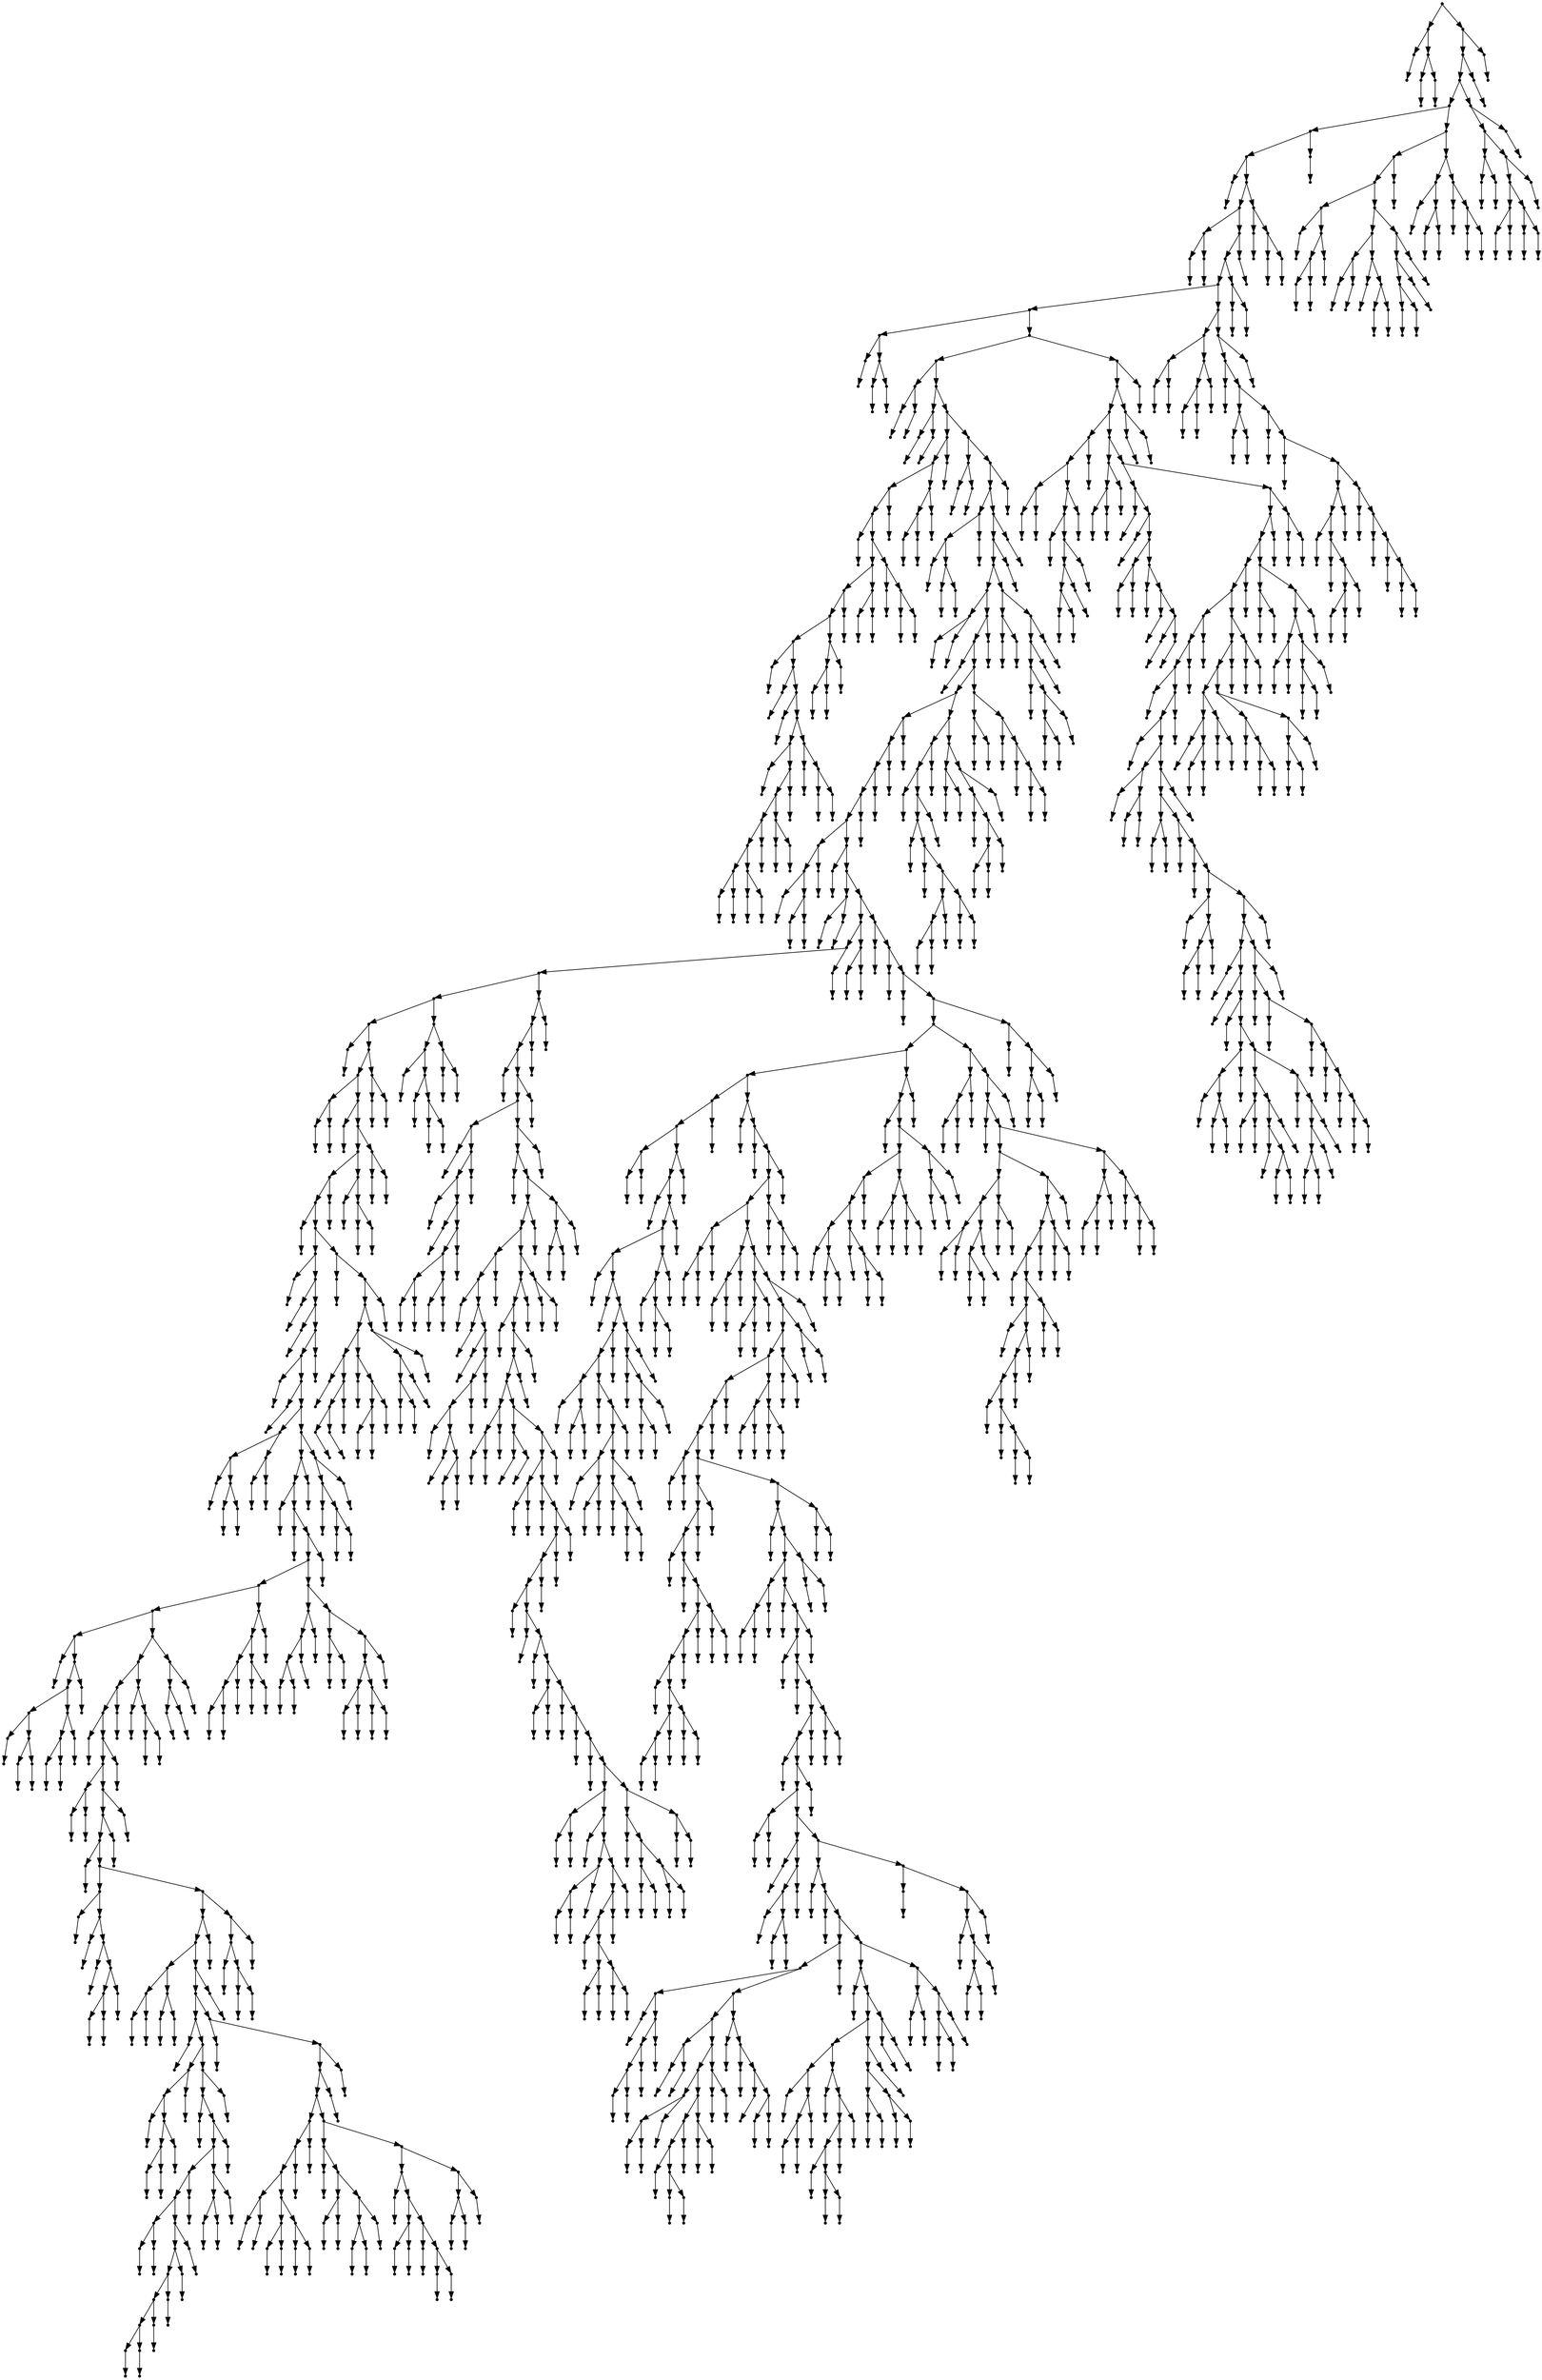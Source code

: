 digraph {
  2062 [shape=point];
  7 [shape=point];
  1 [shape=point];
  0 [shape=point];
  6 [shape=point];
  3 [shape=point];
  2 [shape=point];
  5 [shape=point];
  4 [shape=point];
  2061 [shape=point];
  2058 [shape=point];
  2055 [shape=point];
  2031 [shape=point];
  1971 [shape=point];
  1968 [shape=point];
  9 [shape=point];
  8 [shape=point];
  1967 [shape=point];
  1958 [shape=point];
  14 [shape=point];
  11 [shape=point];
  10 [shape=point];
  13 [shape=point];
  12 [shape=point];
  1957 [shape=point];
  1954 [shape=point];
  1948 [shape=point];
  1882 [shape=point];
  22 [shape=point];
  16 [shape=point];
  15 [shape=point];
  21 [shape=point];
  18 [shape=point];
  17 [shape=point];
  20 [shape=point];
  19 [shape=point];
  1881 [shape=point];
  1602 [shape=point];
  27 [shape=point];
  24 [shape=point];
  23 [shape=point];
  26 [shape=point];
  25 [shape=point];
  1601 [shape=point];
  32 [shape=point];
  29 [shape=point];
  28 [shape=point];
  31 [shape=point];
  30 [shape=point];
  1600 [shape=point];
  121 [shape=point];
  118 [shape=point];
  109 [shape=point];
  106 [shape=point];
  34 [shape=point];
  33 [shape=point];
  105 [shape=point];
  96 [shape=point];
  90 [shape=point];
  87 [shape=point];
  78 [shape=point];
  36 [shape=point];
  35 [shape=point];
  77 [shape=point];
  38 [shape=point];
  37 [shape=point];
  76 [shape=point];
  40 [shape=point];
  39 [shape=point];
  75 [shape=point];
  66 [shape=point];
  42 [shape=point];
  41 [shape=point];
  65 [shape=point];
  62 [shape=point];
  56 [shape=point];
  53 [shape=point];
  47 [shape=point];
  44 [shape=point];
  43 [shape=point];
  46 [shape=point];
  45 [shape=point];
  52 [shape=point];
  49 [shape=point];
  48 [shape=point];
  51 [shape=point];
  50 [shape=point];
  55 [shape=point];
  54 [shape=point];
  61 [shape=point];
  58 [shape=point];
  57 [shape=point];
  60 [shape=point];
  59 [shape=point];
  64 [shape=point];
  63 [shape=point];
  74 [shape=point];
  68 [shape=point];
  67 [shape=point];
  73 [shape=point];
  70 [shape=point];
  69 [shape=point];
  72 [shape=point];
  71 [shape=point];
  86 [shape=point];
  83 [shape=point];
  80 [shape=point];
  79 [shape=point];
  82 [shape=point];
  81 [shape=point];
  85 [shape=point];
  84 [shape=point];
  89 [shape=point];
  88 [shape=point];
  95 [shape=point];
  92 [shape=point];
  91 [shape=point];
  94 [shape=point];
  93 [shape=point];
  104 [shape=point];
  98 [shape=point];
  97 [shape=point];
  103 [shape=point];
  100 [shape=point];
  99 [shape=point];
  102 [shape=point];
  101 [shape=point];
  108 [shape=point];
  107 [shape=point];
  117 [shape=point];
  114 [shape=point];
  111 [shape=point];
  110 [shape=point];
  113 [shape=point];
  112 [shape=point];
  116 [shape=point];
  115 [shape=point];
  120 [shape=point];
  119 [shape=point];
  1599 [shape=point];
  126 [shape=point];
  123 [shape=point];
  122 [shape=point];
  125 [shape=point];
  124 [shape=point];
  1598 [shape=point];
  1595 [shape=point];
  137 [shape=point];
  134 [shape=point];
  128 [shape=point];
  127 [shape=point];
  133 [shape=point];
  130 [shape=point];
  129 [shape=point];
  132 [shape=point];
  131 [shape=point];
  136 [shape=point];
  135 [shape=point];
  1594 [shape=point];
  1591 [shape=point];
  1588 [shape=point];
  1564 [shape=point];
  142 [shape=point];
  139 [shape=point];
  138 [shape=point];
  141 [shape=point];
  140 [shape=point];
  1563 [shape=point];
  1560 [shape=point];
  144 [shape=point];
  143 [shape=point];
  1559 [shape=point];
  1541 [shape=point];
  1490 [shape=point];
  1487 [shape=point];
  1484 [shape=point];
  1481 [shape=point];
  1478 [shape=point];
  155 [shape=point];
  152 [shape=point];
  146 [shape=point];
  145 [shape=point];
  151 [shape=point];
  148 [shape=point];
  147 [shape=point];
  150 [shape=point];
  149 [shape=point];
  154 [shape=point];
  153 [shape=point];
  1477 [shape=point];
  157 [shape=point];
  156 [shape=point];
  1476 [shape=point];
  162 [shape=point];
  159 [shape=point];
  158 [shape=point];
  161 [shape=point];
  160 [shape=point];
  1475 [shape=point];
  857 [shape=point];
  851 [shape=point];
  848 [shape=point];
  623 [shape=point];
  605 [shape=point];
  164 [shape=point];
  163 [shape=point];
  604 [shape=point];
  598 [shape=point];
  169 [shape=point];
  166 [shape=point];
  165 [shape=point];
  168 [shape=point];
  167 [shape=point];
  597 [shape=point];
  171 [shape=point];
  170 [shape=point];
  596 [shape=point];
  590 [shape=point];
  581 [shape=point];
  578 [shape=point];
  173 [shape=point];
  172 [shape=point];
  577 [shape=point];
  535 [shape=point];
  175 [shape=point];
  174 [shape=point];
  534 [shape=point];
  177 [shape=point];
  176 [shape=point];
  533 [shape=point];
  179 [shape=point];
  178 [shape=point];
  532 [shape=point];
  529 [shape=point];
  181 [shape=point];
  180 [shape=point];
  528 [shape=point];
  183 [shape=point];
  182 [shape=point];
  527 [shape=point];
  197 [shape=point];
  191 [shape=point];
  185 [shape=point];
  184 [shape=point];
  190 [shape=point];
  187 [shape=point];
  186 [shape=point];
  189 [shape=point];
  188 [shape=point];
  196 [shape=point];
  193 [shape=point];
  192 [shape=point];
  195 [shape=point];
  194 [shape=point];
  526 [shape=point];
  514 [shape=point];
  511 [shape=point];
  199 [shape=point];
  198 [shape=point];
  510 [shape=point];
  201 [shape=point];
  200 [shape=point];
  509 [shape=point];
  506 [shape=point];
  473 [shape=point];
  455 [shape=point];
  224 [shape=point];
  203 [shape=point];
  202 [shape=point];
  223 [shape=point];
  220 [shape=point];
  211 [shape=point];
  205 [shape=point];
  204 [shape=point];
  210 [shape=point];
  207 [shape=point];
  206 [shape=point];
  209 [shape=point];
  208 [shape=point];
  219 [shape=point];
  216 [shape=point];
  213 [shape=point];
  212 [shape=point];
  215 [shape=point];
  214 [shape=point];
  218 [shape=point];
  217 [shape=point];
  222 [shape=point];
  221 [shape=point];
  454 [shape=point];
  445 [shape=point];
  436 [shape=point];
  433 [shape=point];
  226 [shape=point];
  225 [shape=point];
  432 [shape=point];
  429 [shape=point];
  231 [shape=point];
  228 [shape=point];
  227 [shape=point];
  230 [shape=point];
  229 [shape=point];
  428 [shape=point];
  425 [shape=point];
  422 [shape=point];
  233 [shape=point];
  232 [shape=point];
  421 [shape=point];
  250 [shape=point];
  235 [shape=point];
  234 [shape=point];
  249 [shape=point];
  237 [shape=point];
  236 [shape=point];
  248 [shape=point];
  239 [shape=point];
  238 [shape=point];
  247 [shape=point];
  244 [shape=point];
  241 [shape=point];
  240 [shape=point];
  243 [shape=point];
  242 [shape=point];
  246 [shape=point];
  245 [shape=point];
  420 [shape=point];
  408 [shape=point];
  405 [shape=point];
  261 [shape=point];
  255 [shape=point];
  252 [shape=point];
  251 [shape=point];
  254 [shape=point];
  253 [shape=point];
  260 [shape=point];
  257 [shape=point];
  256 [shape=point];
  259 [shape=point];
  258 [shape=point];
  404 [shape=point];
  401 [shape=point];
  323 [shape=point];
  263 [shape=point];
  262 [shape=point];
  322 [shape=point];
  277 [shape=point];
  274 [shape=point];
  265 [shape=point];
  264 [shape=point];
  273 [shape=point];
  270 [shape=point];
  267 [shape=point];
  266 [shape=point];
  269 [shape=point];
  268 [shape=point];
  272 [shape=point];
  271 [shape=point];
  276 [shape=point];
  275 [shape=point];
  321 [shape=point];
  318 [shape=point];
  279 [shape=point];
  278 [shape=point];
  317 [shape=point];
  314 [shape=point];
  305 [shape=point];
  302 [shape=point];
  284 [shape=point];
  281 [shape=point];
  280 [shape=point];
  283 [shape=point];
  282 [shape=point];
  301 [shape=point];
  298 [shape=point];
  295 [shape=point];
  292 [shape=point];
  289 [shape=point];
  286 [shape=point];
  285 [shape=point];
  288 [shape=point];
  287 [shape=point];
  291 [shape=point];
  290 [shape=point];
  294 [shape=point];
  293 [shape=point];
  297 [shape=point];
  296 [shape=point];
  300 [shape=point];
  299 [shape=point];
  304 [shape=point];
  303 [shape=point];
  313 [shape=point];
  310 [shape=point];
  307 [shape=point];
  306 [shape=point];
  309 [shape=point];
  308 [shape=point];
  312 [shape=point];
  311 [shape=point];
  316 [shape=point];
  315 [shape=point];
  320 [shape=point];
  319 [shape=point];
  400 [shape=point];
  325 [shape=point];
  324 [shape=point];
  399 [shape=point];
  396 [shape=point];
  393 [shape=point];
  348 [shape=point];
  345 [shape=point];
  342 [shape=point];
  330 [shape=point];
  327 [shape=point];
  326 [shape=point];
  329 [shape=point];
  328 [shape=point];
  341 [shape=point];
  335 [shape=point];
  332 [shape=point];
  331 [shape=point];
  334 [shape=point];
  333 [shape=point];
  340 [shape=point];
  337 [shape=point];
  336 [shape=point];
  339 [shape=point];
  338 [shape=point];
  344 [shape=point];
  343 [shape=point];
  347 [shape=point];
  346 [shape=point];
  392 [shape=point];
  365 [shape=point];
  350 [shape=point];
  349 [shape=point];
  364 [shape=point];
  355 [shape=point];
  352 [shape=point];
  351 [shape=point];
  354 [shape=point];
  353 [shape=point];
  363 [shape=point];
  360 [shape=point];
  357 [shape=point];
  356 [shape=point];
  359 [shape=point];
  358 [shape=point];
  362 [shape=point];
  361 [shape=point];
  391 [shape=point];
  382 [shape=point];
  367 [shape=point];
  366 [shape=point];
  381 [shape=point];
  372 [shape=point];
  369 [shape=point];
  368 [shape=point];
  371 [shape=point];
  370 [shape=point];
  380 [shape=point];
  374 [shape=point];
  373 [shape=point];
  379 [shape=point];
  376 [shape=point];
  375 [shape=point];
  378 [shape=point];
  377 [shape=point];
  390 [shape=point];
  387 [shape=point];
  384 [shape=point];
  383 [shape=point];
  386 [shape=point];
  385 [shape=point];
  389 [shape=point];
  388 [shape=point];
  395 [shape=point];
  394 [shape=point];
  398 [shape=point];
  397 [shape=point];
  403 [shape=point];
  402 [shape=point];
  407 [shape=point];
  406 [shape=point];
  419 [shape=point];
  416 [shape=point];
  410 [shape=point];
  409 [shape=point];
  415 [shape=point];
  412 [shape=point];
  411 [shape=point];
  414 [shape=point];
  413 [shape=point];
  418 [shape=point];
  417 [shape=point];
  424 [shape=point];
  423 [shape=point];
  427 [shape=point];
  426 [shape=point];
  431 [shape=point];
  430 [shape=point];
  435 [shape=point];
  434 [shape=point];
  444 [shape=point];
  438 [shape=point];
  437 [shape=point];
  443 [shape=point];
  440 [shape=point];
  439 [shape=point];
  442 [shape=point];
  441 [shape=point];
  453 [shape=point];
  450 [shape=point];
  447 [shape=point];
  446 [shape=point];
  449 [shape=point];
  448 [shape=point];
  452 [shape=point];
  451 [shape=point];
  472 [shape=point];
  469 [shape=point];
  463 [shape=point];
  460 [shape=point];
  457 [shape=point];
  456 [shape=point];
  459 [shape=point];
  458 [shape=point];
  462 [shape=point];
  461 [shape=point];
  468 [shape=point];
  465 [shape=point];
  464 [shape=point];
  467 [shape=point];
  466 [shape=point];
  471 [shape=point];
  470 [shape=point];
  505 [shape=point];
  484 [shape=point];
  481 [shape=point];
  478 [shape=point];
  475 [shape=point];
  474 [shape=point];
  477 [shape=point];
  476 [shape=point];
  480 [shape=point];
  479 [shape=point];
  483 [shape=point];
  482 [shape=point];
  504 [shape=point];
  489 [shape=point];
  486 [shape=point];
  485 [shape=point];
  488 [shape=point];
  487 [shape=point];
  503 [shape=point];
  500 [shape=point];
  494 [shape=point];
  491 [shape=point];
  490 [shape=point];
  493 [shape=point];
  492 [shape=point];
  499 [shape=point];
  496 [shape=point];
  495 [shape=point];
  498 [shape=point];
  497 [shape=point];
  502 [shape=point];
  501 [shape=point];
  508 [shape=point];
  507 [shape=point];
  513 [shape=point];
  512 [shape=point];
  525 [shape=point];
  522 [shape=point];
  516 [shape=point];
  515 [shape=point];
  521 [shape=point];
  518 [shape=point];
  517 [shape=point];
  520 [shape=point];
  519 [shape=point];
  524 [shape=point];
  523 [shape=point];
  531 [shape=point];
  530 [shape=point];
  576 [shape=point];
  537 [shape=point];
  536 [shape=point];
  575 [shape=point];
  572 [shape=point];
  560 [shape=point];
  548 [shape=point];
  539 [shape=point];
  538 [shape=point];
  547 [shape=point];
  544 [shape=point];
  541 [shape=point];
  540 [shape=point];
  543 [shape=point];
  542 [shape=point];
  546 [shape=point];
  545 [shape=point];
  559 [shape=point];
  550 [shape=point];
  549 [shape=point];
  558 [shape=point];
  555 [shape=point];
  552 [shape=point];
  551 [shape=point];
  554 [shape=point];
  553 [shape=point];
  557 [shape=point];
  556 [shape=point];
  571 [shape=point];
  568 [shape=point];
  565 [shape=point];
  562 [shape=point];
  561 [shape=point];
  564 [shape=point];
  563 [shape=point];
  567 [shape=point];
  566 [shape=point];
  570 [shape=point];
  569 [shape=point];
  574 [shape=point];
  573 [shape=point];
  580 [shape=point];
  579 [shape=point];
  589 [shape=point];
  583 [shape=point];
  582 [shape=point];
  588 [shape=point];
  585 [shape=point];
  584 [shape=point];
  587 [shape=point];
  586 [shape=point];
  595 [shape=point];
  592 [shape=point];
  591 [shape=point];
  594 [shape=point];
  593 [shape=point];
  603 [shape=point];
  600 [shape=point];
  599 [shape=point];
  602 [shape=point];
  601 [shape=point];
  622 [shape=point];
  616 [shape=point];
  607 [shape=point];
  606 [shape=point];
  615 [shape=point];
  609 [shape=point];
  608 [shape=point];
  614 [shape=point];
  611 [shape=point];
  610 [shape=point];
  613 [shape=point];
  612 [shape=point];
  621 [shape=point];
  618 [shape=point];
  617 [shape=point];
  620 [shape=point];
  619 [shape=point];
  847 [shape=point];
  844 [shape=point];
  841 [shape=point];
  625 [shape=point];
  624 [shape=point];
  840 [shape=point];
  837 [shape=point];
  651 [shape=point];
  627 [shape=point];
  626 [shape=point];
  650 [shape=point];
  647 [shape=point];
  629 [shape=point];
  628 [shape=point];
  646 [shape=point];
  631 [shape=point];
  630 [shape=point];
  645 [shape=point];
  642 [shape=point];
  636 [shape=point];
  633 [shape=point];
  632 [shape=point];
  635 [shape=point];
  634 [shape=point];
  641 [shape=point];
  638 [shape=point];
  637 [shape=point];
  640 [shape=point];
  639 [shape=point];
  644 [shape=point];
  643 [shape=point];
  649 [shape=point];
  648 [shape=point];
  836 [shape=point];
  833 [shape=point];
  653 [shape=point];
  652 [shape=point];
  832 [shape=point];
  823 [shape=point];
  820 [shape=point];
  682 [shape=point];
  679 [shape=point];
  655 [shape=point];
  654 [shape=point];
  678 [shape=point];
  657 [shape=point];
  656 [shape=point];
  677 [shape=point];
  659 [shape=point];
  658 [shape=point];
  676 [shape=point];
  673 [shape=point];
  670 [shape=point];
  661 [shape=point];
  660 [shape=point];
  669 [shape=point];
  663 [shape=point];
  662 [shape=point];
  668 [shape=point];
  665 [shape=point];
  664 [shape=point];
  667 [shape=point];
  666 [shape=point];
  672 [shape=point];
  671 [shape=point];
  675 [shape=point];
  674 [shape=point];
  681 [shape=point];
  680 [shape=point];
  819 [shape=point];
  813 [shape=point];
  810 [shape=point];
  684 [shape=point];
  683 [shape=point];
  809 [shape=point];
  806 [shape=point];
  803 [shape=point];
  692 [shape=point];
  689 [shape=point];
  686 [shape=point];
  685 [shape=point];
  688 [shape=point];
  687 [shape=point];
  691 [shape=point];
  690 [shape=point];
  802 [shape=point];
  697 [shape=point];
  694 [shape=point];
  693 [shape=point];
  696 [shape=point];
  695 [shape=point];
  801 [shape=point];
  798 [shape=point];
  702 [shape=point];
  699 [shape=point];
  698 [shape=point];
  701 [shape=point];
  700 [shape=point];
  797 [shape=point];
  704 [shape=point];
  703 [shape=point];
  796 [shape=point];
  793 [shape=point];
  790 [shape=point];
  787 [shape=point];
  706 [shape=point];
  705 [shape=point];
  786 [shape=point];
  708 [shape=point];
  707 [shape=point];
  785 [shape=point];
  710 [shape=point];
  709 [shape=point];
  784 [shape=point];
  715 [shape=point];
  712 [shape=point];
  711 [shape=point];
  714 [shape=point];
  713 [shape=point];
  783 [shape=point];
  717 [shape=point];
  716 [shape=point];
  782 [shape=point];
  719 [shape=point];
  718 [shape=point];
  781 [shape=point];
  721 [shape=point];
  720 [shape=point];
  780 [shape=point];
  759 [shape=point];
  726 [shape=point];
  723 [shape=point];
  722 [shape=point];
  725 [shape=point];
  724 [shape=point];
  758 [shape=point];
  728 [shape=point];
  727 [shape=point];
  757 [shape=point];
  736 [shape=point];
  733 [shape=point];
  730 [shape=point];
  729 [shape=point];
  732 [shape=point];
  731 [shape=point];
  735 [shape=point];
  734 [shape=point];
  756 [shape=point];
  753 [shape=point];
  750 [shape=point];
  738 [shape=point];
  737 [shape=point];
  749 [shape=point];
  743 [shape=point];
  740 [shape=point];
  739 [shape=point];
  742 [shape=point];
  741 [shape=point];
  748 [shape=point];
  745 [shape=point];
  744 [shape=point];
  747 [shape=point];
  746 [shape=point];
  752 [shape=point];
  751 [shape=point];
  755 [shape=point];
  754 [shape=point];
  779 [shape=point];
  773 [shape=point];
  761 [shape=point];
  760 [shape=point];
  772 [shape=point];
  766 [shape=point];
  763 [shape=point];
  762 [shape=point];
  765 [shape=point];
  764 [shape=point];
  771 [shape=point];
  768 [shape=point];
  767 [shape=point];
  770 [shape=point];
  769 [shape=point];
  778 [shape=point];
  775 [shape=point];
  774 [shape=point];
  777 [shape=point];
  776 [shape=point];
  789 [shape=point];
  788 [shape=point];
  792 [shape=point];
  791 [shape=point];
  795 [shape=point];
  794 [shape=point];
  800 [shape=point];
  799 [shape=point];
  805 [shape=point];
  804 [shape=point];
  808 [shape=point];
  807 [shape=point];
  812 [shape=point];
  811 [shape=point];
  818 [shape=point];
  815 [shape=point];
  814 [shape=point];
  817 [shape=point];
  816 [shape=point];
  822 [shape=point];
  821 [shape=point];
  831 [shape=point];
  828 [shape=point];
  825 [shape=point];
  824 [shape=point];
  827 [shape=point];
  826 [shape=point];
  830 [shape=point];
  829 [shape=point];
  835 [shape=point];
  834 [shape=point];
  839 [shape=point];
  838 [shape=point];
  843 [shape=point];
  842 [shape=point];
  846 [shape=point];
  845 [shape=point];
  850 [shape=point];
  849 [shape=point];
  856 [shape=point];
  853 [shape=point];
  852 [shape=point];
  855 [shape=point];
  854 [shape=point];
  1474 [shape=point];
  859 [shape=point];
  858 [shape=point];
  1473 [shape=point];
  861 [shape=point];
  860 [shape=point];
  1472 [shape=point];
  863 [shape=point];
  862 [shape=point];
  1471 [shape=point];
  1459 [shape=point];
  1363 [shape=point];
  1315 [shape=point];
  952 [shape=point];
  949 [shape=point];
  868 [shape=point];
  865 [shape=point];
  864 [shape=point];
  867 [shape=point];
  866 [shape=point];
  948 [shape=point];
  945 [shape=point];
  870 [shape=point];
  869 [shape=point];
  944 [shape=point];
  941 [shape=point];
  929 [shape=point];
  872 [shape=point];
  871 [shape=point];
  928 [shape=point];
  874 [shape=point];
  873 [shape=point];
  927 [shape=point];
  912 [shape=point];
  909 [shape=point];
  882 [shape=point];
  876 [shape=point];
  875 [shape=point];
  881 [shape=point];
  878 [shape=point];
  877 [shape=point];
  880 [shape=point];
  879 [shape=point];
  908 [shape=point];
  884 [shape=point];
  883 [shape=point];
  907 [shape=point];
  904 [shape=point];
  892 [shape=point];
  886 [shape=point];
  885 [shape=point];
  891 [shape=point];
  888 [shape=point];
  887 [shape=point];
  890 [shape=point];
  889 [shape=point];
  903 [shape=point];
  900 [shape=point];
  894 [shape=point];
  893 [shape=point];
  899 [shape=point];
  896 [shape=point];
  895 [shape=point];
  898 [shape=point];
  897 [shape=point];
  902 [shape=point];
  901 [shape=point];
  906 [shape=point];
  905 [shape=point];
  911 [shape=point];
  910 [shape=point];
  926 [shape=point];
  923 [shape=point];
  914 [shape=point];
  913 [shape=point];
  922 [shape=point];
  919 [shape=point];
  916 [shape=point];
  915 [shape=point];
  918 [shape=point];
  917 [shape=point];
  921 [shape=point];
  920 [shape=point];
  925 [shape=point];
  924 [shape=point];
  940 [shape=point];
  937 [shape=point];
  931 [shape=point];
  930 [shape=point];
  936 [shape=point];
  933 [shape=point];
  932 [shape=point];
  935 [shape=point];
  934 [shape=point];
  939 [shape=point];
  938 [shape=point];
  943 [shape=point];
  942 [shape=point];
  947 [shape=point];
  946 [shape=point];
  951 [shape=point];
  950 [shape=point];
  1314 [shape=point];
  954 [shape=point];
  953 [shape=point];
  1313 [shape=point];
  956 [shape=point];
  955 [shape=point];
  1312 [shape=point];
  1309 [shape=point];
  1300 [shape=point];
  964 [shape=point];
  961 [shape=point];
  958 [shape=point];
  957 [shape=point];
  960 [shape=point];
  959 [shape=point];
  963 [shape=point];
  962 [shape=point];
  1299 [shape=point];
  972 [shape=point];
  969 [shape=point];
  966 [shape=point];
  965 [shape=point];
  968 [shape=point];
  967 [shape=point];
  971 [shape=point];
  970 [shape=point];
  1298 [shape=point];
  980 [shape=point];
  977 [shape=point];
  974 [shape=point];
  973 [shape=point];
  976 [shape=point];
  975 [shape=point];
  979 [shape=point];
  978 [shape=point];
  1297 [shape=point];
  1294 [shape=point];
  1288 [shape=point];
  1282 [shape=point];
  1270 [shape=point];
  1267 [shape=point];
  1264 [shape=point];
  985 [shape=point];
  982 [shape=point];
  981 [shape=point];
  984 [shape=point];
  983 [shape=point];
  1263 [shape=point];
  1026 [shape=point];
  1023 [shape=point];
  1020 [shape=point];
  987 [shape=point];
  986 [shape=point];
  1019 [shape=point];
  989 [shape=point];
  988 [shape=point];
  1018 [shape=point];
  1012 [shape=point];
  1009 [shape=point];
  1006 [shape=point];
  991 [shape=point];
  990 [shape=point];
  1005 [shape=point];
  999 [shape=point];
  996 [shape=point];
  993 [shape=point];
  992 [shape=point];
  995 [shape=point];
  994 [shape=point];
  998 [shape=point];
  997 [shape=point];
  1004 [shape=point];
  1001 [shape=point];
  1000 [shape=point];
  1003 [shape=point];
  1002 [shape=point];
  1008 [shape=point];
  1007 [shape=point];
  1011 [shape=point];
  1010 [shape=point];
  1017 [shape=point];
  1014 [shape=point];
  1013 [shape=point];
  1016 [shape=point];
  1015 [shape=point];
  1022 [shape=point];
  1021 [shape=point];
  1025 [shape=point];
  1024 [shape=point];
  1262 [shape=point];
  1256 [shape=point];
  1028 [shape=point];
  1027 [shape=point];
  1255 [shape=point];
  1249 [shape=point];
  1036 [shape=point];
  1033 [shape=point];
  1030 [shape=point];
  1029 [shape=point];
  1032 [shape=point];
  1031 [shape=point];
  1035 [shape=point];
  1034 [shape=point];
  1248 [shape=point];
  1038 [shape=point];
  1037 [shape=point];
  1247 [shape=point];
  1244 [shape=point];
  1040 [shape=point];
  1039 [shape=point];
  1243 [shape=point];
  1042 [shape=point];
  1041 [shape=point];
  1242 [shape=point];
  1236 [shape=point];
  1233 [shape=point];
  1044 [shape=point];
  1043 [shape=point];
  1232 [shape=point];
  1229 [shape=point];
  1049 [shape=point];
  1046 [shape=point];
  1045 [shape=point];
  1048 [shape=point];
  1047 [shape=point];
  1228 [shape=point];
  1063 [shape=point];
  1051 [shape=point];
  1050 [shape=point];
  1062 [shape=point];
  1059 [shape=point];
  1053 [shape=point];
  1052 [shape=point];
  1058 [shape=point];
  1055 [shape=point];
  1054 [shape=point];
  1057 [shape=point];
  1056 [shape=point];
  1061 [shape=point];
  1060 [shape=point];
  1227 [shape=point];
  1209 [shape=point];
  1065 [shape=point];
  1064 [shape=point];
  1208 [shape=point];
  1067 [shape=point];
  1066 [shape=point];
  1207 [shape=point];
  1138 [shape=point];
  1135 [shape=point];
  1081 [shape=point];
  1069 [shape=point];
  1068 [shape=point];
  1080 [shape=point];
  1077 [shape=point];
  1074 [shape=point];
  1071 [shape=point];
  1070 [shape=point];
  1073 [shape=point];
  1072 [shape=point];
  1076 [shape=point];
  1075 [shape=point];
  1079 [shape=point];
  1078 [shape=point];
  1134 [shape=point];
  1119 [shape=point];
  1086 [shape=point];
  1083 [shape=point];
  1082 [shape=point];
  1085 [shape=point];
  1084 [shape=point];
  1118 [shape=point];
  1112 [shape=point];
  1094 [shape=point];
  1091 [shape=point];
  1088 [shape=point];
  1087 [shape=point];
  1090 [shape=point];
  1089 [shape=point];
  1093 [shape=point];
  1092 [shape=point];
  1111 [shape=point];
  1105 [shape=point];
  1102 [shape=point];
  1096 [shape=point];
  1095 [shape=point];
  1101 [shape=point];
  1098 [shape=point];
  1097 [shape=point];
  1100 [shape=point];
  1099 [shape=point];
  1104 [shape=point];
  1103 [shape=point];
  1110 [shape=point];
  1107 [shape=point];
  1106 [shape=point];
  1109 [shape=point];
  1108 [shape=point];
  1117 [shape=point];
  1114 [shape=point];
  1113 [shape=point];
  1116 [shape=point];
  1115 [shape=point];
  1133 [shape=point];
  1121 [shape=point];
  1120 [shape=point];
  1132 [shape=point];
  1123 [shape=point];
  1122 [shape=point];
  1131 [shape=point];
  1125 [shape=point];
  1124 [shape=point];
  1130 [shape=point];
  1127 [shape=point];
  1126 [shape=point];
  1129 [shape=point];
  1128 [shape=point];
  1137 [shape=point];
  1136 [shape=point];
  1206 [shape=point];
  1191 [shape=point];
  1140 [shape=point];
  1139 [shape=point];
  1190 [shape=point];
  1184 [shape=point];
  1169 [shape=point];
  1151 [shape=point];
  1142 [shape=point];
  1141 [shape=point];
  1150 [shape=point];
  1147 [shape=point];
  1144 [shape=point];
  1143 [shape=point];
  1146 [shape=point];
  1145 [shape=point];
  1149 [shape=point];
  1148 [shape=point];
  1168 [shape=point];
  1153 [shape=point];
  1152 [shape=point];
  1167 [shape=point];
  1164 [shape=point];
  1161 [shape=point];
  1155 [shape=point];
  1154 [shape=point];
  1160 [shape=point];
  1157 [shape=point];
  1156 [shape=point];
  1159 [shape=point];
  1158 [shape=point];
  1163 [shape=point];
  1162 [shape=point];
  1166 [shape=point];
  1165 [shape=point];
  1183 [shape=point];
  1180 [shape=point];
  1174 [shape=point];
  1171 [shape=point];
  1170 [shape=point];
  1173 [shape=point];
  1172 [shape=point];
  1179 [shape=point];
  1176 [shape=point];
  1175 [shape=point];
  1178 [shape=point];
  1177 [shape=point];
  1182 [shape=point];
  1181 [shape=point];
  1189 [shape=point];
  1186 [shape=point];
  1185 [shape=point];
  1188 [shape=point];
  1187 [shape=point];
  1205 [shape=point];
  1196 [shape=point];
  1193 [shape=point];
  1192 [shape=point];
  1195 [shape=point];
  1194 [shape=point];
  1204 [shape=point];
  1201 [shape=point];
  1198 [shape=point];
  1197 [shape=point];
  1200 [shape=point];
  1199 [shape=point];
  1203 [shape=point];
  1202 [shape=point];
  1226 [shape=point];
  1211 [shape=point];
  1210 [shape=point];
  1225 [shape=point];
  1222 [shape=point];
  1213 [shape=point];
  1212 [shape=point];
  1221 [shape=point];
  1218 [shape=point];
  1215 [shape=point];
  1214 [shape=point];
  1217 [shape=point];
  1216 [shape=point];
  1220 [shape=point];
  1219 [shape=point];
  1224 [shape=point];
  1223 [shape=point];
  1231 [shape=point];
  1230 [shape=point];
  1235 [shape=point];
  1234 [shape=point];
  1241 [shape=point];
  1238 [shape=point];
  1237 [shape=point];
  1240 [shape=point];
  1239 [shape=point];
  1246 [shape=point];
  1245 [shape=point];
  1254 [shape=point];
  1251 [shape=point];
  1250 [shape=point];
  1253 [shape=point];
  1252 [shape=point];
  1261 [shape=point];
  1258 [shape=point];
  1257 [shape=point];
  1260 [shape=point];
  1259 [shape=point];
  1266 [shape=point];
  1265 [shape=point];
  1269 [shape=point];
  1268 [shape=point];
  1281 [shape=point];
  1275 [shape=point];
  1272 [shape=point];
  1271 [shape=point];
  1274 [shape=point];
  1273 [shape=point];
  1280 [shape=point];
  1277 [shape=point];
  1276 [shape=point];
  1279 [shape=point];
  1278 [shape=point];
  1287 [shape=point];
  1284 [shape=point];
  1283 [shape=point];
  1286 [shape=point];
  1285 [shape=point];
  1293 [shape=point];
  1290 [shape=point];
  1289 [shape=point];
  1292 [shape=point];
  1291 [shape=point];
  1296 [shape=point];
  1295 [shape=point];
  1308 [shape=point];
  1302 [shape=point];
  1301 [shape=point];
  1307 [shape=point];
  1304 [shape=point];
  1303 [shape=point];
  1306 [shape=point];
  1305 [shape=point];
  1311 [shape=point];
  1310 [shape=point];
  1362 [shape=point];
  1359 [shape=point];
  1317 [shape=point];
  1316 [shape=point];
  1358 [shape=point];
  1349 [shape=point];
  1337 [shape=point];
  1334 [shape=point];
  1325 [shape=point];
  1319 [shape=point];
  1318 [shape=point];
  1324 [shape=point];
  1321 [shape=point];
  1320 [shape=point];
  1323 [shape=point];
  1322 [shape=point];
  1333 [shape=point];
  1327 [shape=point];
  1326 [shape=point];
  1332 [shape=point];
  1329 [shape=point];
  1328 [shape=point];
  1331 [shape=point];
  1330 [shape=point];
  1336 [shape=point];
  1335 [shape=point];
  1348 [shape=point];
  1342 [shape=point];
  1339 [shape=point];
  1338 [shape=point];
  1341 [shape=point];
  1340 [shape=point];
  1347 [shape=point];
  1344 [shape=point];
  1343 [shape=point];
  1346 [shape=point];
  1345 [shape=point];
  1357 [shape=point];
  1354 [shape=point];
  1351 [shape=point];
  1350 [shape=point];
  1353 [shape=point];
  1352 [shape=point];
  1356 [shape=point];
  1355 [shape=point];
  1361 [shape=point];
  1360 [shape=point];
  1458 [shape=point];
  1371 [shape=point];
  1368 [shape=point];
  1365 [shape=point];
  1364 [shape=point];
  1367 [shape=point];
  1366 [shape=point];
  1370 [shape=point];
  1369 [shape=point];
  1457 [shape=point];
  1454 [shape=point];
  1373 [shape=point];
  1372 [shape=point];
  1453 [shape=point];
  1435 [shape=point];
  1393 [shape=point];
  1387 [shape=point];
  1378 [shape=point];
  1375 [shape=point];
  1374 [shape=point];
  1377 [shape=point];
  1376 [shape=point];
  1386 [shape=point];
  1383 [shape=point];
  1380 [shape=point];
  1379 [shape=point];
  1382 [shape=point];
  1381 [shape=point];
  1385 [shape=point];
  1384 [shape=point];
  1392 [shape=point];
  1389 [shape=point];
  1388 [shape=point];
  1391 [shape=point];
  1390 [shape=point];
  1434 [shape=point];
  1431 [shape=point];
  1425 [shape=point];
  1422 [shape=point];
  1395 [shape=point];
  1394 [shape=point];
  1421 [shape=point];
  1415 [shape=point];
  1397 [shape=point];
  1396 [shape=point];
  1414 [shape=point];
  1411 [shape=point];
  1408 [shape=point];
  1399 [shape=point];
  1398 [shape=point];
  1407 [shape=point];
  1401 [shape=point];
  1400 [shape=point];
  1406 [shape=point];
  1403 [shape=point];
  1402 [shape=point];
  1405 [shape=point];
  1404 [shape=point];
  1410 [shape=point];
  1409 [shape=point];
  1413 [shape=point];
  1412 [shape=point];
  1420 [shape=point];
  1417 [shape=point];
  1416 [shape=point];
  1419 [shape=point];
  1418 [shape=point];
  1424 [shape=point];
  1423 [shape=point];
  1430 [shape=point];
  1427 [shape=point];
  1426 [shape=point];
  1429 [shape=point];
  1428 [shape=point];
  1433 [shape=point];
  1432 [shape=point];
  1452 [shape=point];
  1443 [shape=point];
  1440 [shape=point];
  1437 [shape=point];
  1436 [shape=point];
  1439 [shape=point];
  1438 [shape=point];
  1442 [shape=point];
  1441 [shape=point];
  1451 [shape=point];
  1445 [shape=point];
  1444 [shape=point];
  1450 [shape=point];
  1447 [shape=point];
  1446 [shape=point];
  1449 [shape=point];
  1448 [shape=point];
  1456 [shape=point];
  1455 [shape=point];
  1470 [shape=point];
  1461 [shape=point];
  1460 [shape=point];
  1469 [shape=point];
  1466 [shape=point];
  1463 [shape=point];
  1462 [shape=point];
  1465 [shape=point];
  1464 [shape=point];
  1468 [shape=point];
  1467 [shape=point];
  1480 [shape=point];
  1479 [shape=point];
  1483 [shape=point];
  1482 [shape=point];
  1486 [shape=point];
  1485 [shape=point];
  1489 [shape=point];
  1488 [shape=point];
  1540 [shape=point];
  1519 [shape=point];
  1516 [shape=point];
  1492 [shape=point];
  1491 [shape=point];
  1515 [shape=point];
  1512 [shape=point];
  1494 [shape=point];
  1493 [shape=point];
  1511 [shape=point];
  1496 [shape=point];
  1495 [shape=point];
  1510 [shape=point];
  1504 [shape=point];
  1501 [shape=point];
  1498 [shape=point];
  1497 [shape=point];
  1500 [shape=point];
  1499 [shape=point];
  1503 [shape=point];
  1502 [shape=point];
  1509 [shape=point];
  1506 [shape=point];
  1505 [shape=point];
  1508 [shape=point];
  1507 [shape=point];
  1514 [shape=point];
  1513 [shape=point];
  1518 [shape=point];
  1517 [shape=point];
  1539 [shape=point];
  1524 [shape=point];
  1521 [shape=point];
  1520 [shape=point];
  1523 [shape=point];
  1522 [shape=point];
  1538 [shape=point];
  1535 [shape=point];
  1526 [shape=point];
  1525 [shape=point];
  1534 [shape=point];
  1531 [shape=point];
  1528 [shape=point];
  1527 [shape=point];
  1530 [shape=point];
  1529 [shape=point];
  1533 [shape=point];
  1532 [shape=point];
  1537 [shape=point];
  1536 [shape=point];
  1558 [shape=point];
  1546 [shape=point];
  1543 [shape=point];
  1542 [shape=point];
  1545 [shape=point];
  1544 [shape=point];
  1557 [shape=point];
  1548 [shape=point];
  1547 [shape=point];
  1556 [shape=point];
  1550 [shape=point];
  1549 [shape=point];
  1555 [shape=point];
  1552 [shape=point];
  1551 [shape=point];
  1554 [shape=point];
  1553 [shape=point];
  1562 [shape=point];
  1561 [shape=point];
  1587 [shape=point];
  1569 [shape=point];
  1566 [shape=point];
  1565 [shape=point];
  1568 [shape=point];
  1567 [shape=point];
  1586 [shape=point];
  1583 [shape=point];
  1580 [shape=point];
  1571 [shape=point];
  1570 [shape=point];
  1579 [shape=point];
  1576 [shape=point];
  1573 [shape=point];
  1572 [shape=point];
  1575 [shape=point];
  1574 [shape=point];
  1578 [shape=point];
  1577 [shape=point];
  1582 [shape=point];
  1581 [shape=point];
  1585 [shape=point];
  1584 [shape=point];
  1590 [shape=point];
  1589 [shape=point];
  1593 [shape=point];
  1592 [shape=point];
  1597 [shape=point];
  1596 [shape=point];
  1880 [shape=point];
  1877 [shape=point];
  1871 [shape=point];
  1628 [shape=point];
  1625 [shape=point];
  1607 [shape=point];
  1604 [shape=point];
  1603 [shape=point];
  1606 [shape=point];
  1605 [shape=point];
  1624 [shape=point];
  1621 [shape=point];
  1609 [shape=point];
  1608 [shape=point];
  1620 [shape=point];
  1617 [shape=point];
  1614 [shape=point];
  1611 [shape=point];
  1610 [shape=point];
  1613 [shape=point];
  1612 [shape=point];
  1616 [shape=point];
  1615 [shape=point];
  1619 [shape=point];
  1618 [shape=point];
  1623 [shape=point];
  1622 [shape=point];
  1627 [shape=point];
  1626 [shape=point];
  1870 [shape=point];
  1636 [shape=point];
  1633 [shape=point];
  1630 [shape=point];
  1629 [shape=point];
  1632 [shape=point];
  1631 [shape=point];
  1635 [shape=point];
  1634 [shape=point];
  1869 [shape=point];
  1659 [shape=point];
  1638 [shape=point];
  1637 [shape=point];
  1658 [shape=point];
  1640 [shape=point];
  1639 [shape=point];
  1657 [shape=point];
  1645 [shape=point];
  1642 [shape=point];
  1641 [shape=point];
  1644 [shape=point];
  1643 [shape=point];
  1656 [shape=point];
  1647 [shape=point];
  1646 [shape=point];
  1655 [shape=point];
  1649 [shape=point];
  1648 [shape=point];
  1654 [shape=point];
  1651 [shape=point];
  1650 [shape=point];
  1653 [shape=point];
  1652 [shape=point];
  1868 [shape=point];
  1862 [shape=point];
  1859 [shape=point];
  1835 [shape=point];
  1832 [shape=point];
  1790 [shape=point];
  1787 [shape=point];
  1784 [shape=point];
  1661 [shape=point];
  1660 [shape=point];
  1783 [shape=point];
  1780 [shape=point];
  1663 [shape=point];
  1662 [shape=point];
  1779 [shape=point];
  1671 [shape=point];
  1665 [shape=point];
  1664 [shape=point];
  1670 [shape=point];
  1667 [shape=point];
  1666 [shape=point];
  1669 [shape=point];
  1668 [shape=point];
  1778 [shape=point];
  1775 [shape=point];
  1676 [shape=point];
  1673 [shape=point];
  1672 [shape=point];
  1675 [shape=point];
  1674 [shape=point];
  1774 [shape=point];
  1678 [shape=point];
  1677 [shape=point];
  1773 [shape=point];
  1680 [shape=point];
  1679 [shape=point];
  1772 [shape=point];
  1691 [shape=point];
  1682 [shape=point];
  1681 [shape=point];
  1690 [shape=point];
  1687 [shape=point];
  1684 [shape=point];
  1683 [shape=point];
  1686 [shape=point];
  1685 [shape=point];
  1689 [shape=point];
  1688 [shape=point];
  1771 [shape=point];
  1768 [shape=point];
  1744 [shape=point];
  1693 [shape=point];
  1692 [shape=point];
  1743 [shape=point];
  1695 [shape=point];
  1694 [shape=point];
  1742 [shape=point];
  1697 [shape=point];
  1696 [shape=point];
  1741 [shape=point];
  1708 [shape=point];
  1705 [shape=point];
  1699 [shape=point];
  1698 [shape=point];
  1704 [shape=point];
  1701 [shape=point];
  1700 [shape=point];
  1703 [shape=point];
  1702 [shape=point];
  1707 [shape=point];
  1706 [shape=point];
  1740 [shape=point];
  1725 [shape=point];
  1713 [shape=point];
  1710 [shape=point];
  1709 [shape=point];
  1712 [shape=point];
  1711 [shape=point];
  1724 [shape=point];
  1721 [shape=point];
  1715 [shape=point];
  1714 [shape=point];
  1720 [shape=point];
  1717 [shape=point];
  1716 [shape=point];
  1719 [shape=point];
  1718 [shape=point];
  1723 [shape=point];
  1722 [shape=point];
  1739 [shape=point];
  1727 [shape=point];
  1726 [shape=point];
  1738 [shape=point];
  1735 [shape=point];
  1732 [shape=point];
  1729 [shape=point];
  1728 [shape=point];
  1731 [shape=point];
  1730 [shape=point];
  1734 [shape=point];
  1733 [shape=point];
  1737 [shape=point];
  1736 [shape=point];
  1767 [shape=point];
  1764 [shape=point];
  1746 [shape=point];
  1745 [shape=point];
  1763 [shape=point];
  1748 [shape=point];
  1747 [shape=point];
  1762 [shape=point];
  1750 [shape=point];
  1749 [shape=point];
  1761 [shape=point];
  1752 [shape=point];
  1751 [shape=point];
  1760 [shape=point];
  1754 [shape=point];
  1753 [shape=point];
  1759 [shape=point];
  1756 [shape=point];
  1755 [shape=point];
  1758 [shape=point];
  1757 [shape=point];
  1766 [shape=point];
  1765 [shape=point];
  1770 [shape=point];
  1769 [shape=point];
  1777 [shape=point];
  1776 [shape=point];
  1782 [shape=point];
  1781 [shape=point];
  1786 [shape=point];
  1785 [shape=point];
  1789 [shape=point];
  1788 [shape=point];
  1831 [shape=point];
  1825 [shape=point];
  1822 [shape=point];
  1804 [shape=point];
  1798 [shape=point];
  1792 [shape=point];
  1791 [shape=point];
  1797 [shape=point];
  1794 [shape=point];
  1793 [shape=point];
  1796 [shape=point];
  1795 [shape=point];
  1803 [shape=point];
  1800 [shape=point];
  1799 [shape=point];
  1802 [shape=point];
  1801 [shape=point];
  1821 [shape=point];
  1812 [shape=point];
  1806 [shape=point];
  1805 [shape=point];
  1811 [shape=point];
  1808 [shape=point];
  1807 [shape=point];
  1810 [shape=point];
  1809 [shape=point];
  1820 [shape=point];
  1817 [shape=point];
  1814 [shape=point];
  1813 [shape=point];
  1816 [shape=point];
  1815 [shape=point];
  1819 [shape=point];
  1818 [shape=point];
  1824 [shape=point];
  1823 [shape=point];
  1830 [shape=point];
  1827 [shape=point];
  1826 [shape=point];
  1829 [shape=point];
  1828 [shape=point];
  1834 [shape=point];
  1833 [shape=point];
  1858 [shape=point];
  1840 [shape=point];
  1837 [shape=point];
  1836 [shape=point];
  1839 [shape=point];
  1838 [shape=point];
  1857 [shape=point];
  1854 [shape=point];
  1845 [shape=point];
  1842 [shape=point];
  1841 [shape=point];
  1844 [shape=point];
  1843 [shape=point];
  1853 [shape=point];
  1850 [shape=point];
  1847 [shape=point];
  1846 [shape=point];
  1849 [shape=point];
  1848 [shape=point];
  1852 [shape=point];
  1851 [shape=point];
  1856 [shape=point];
  1855 [shape=point];
  1861 [shape=point];
  1860 [shape=point];
  1867 [shape=point];
  1864 [shape=point];
  1863 [shape=point];
  1866 [shape=point];
  1865 [shape=point];
  1876 [shape=point];
  1873 [shape=point];
  1872 [shape=point];
  1875 [shape=point];
  1874 [shape=point];
  1879 [shape=point];
  1878 [shape=point];
  1947 [shape=point];
  1896 [shape=point];
  1887 [shape=point];
  1884 [shape=point];
  1883 [shape=point];
  1886 [shape=point];
  1885 [shape=point];
  1895 [shape=point];
  1892 [shape=point];
  1889 [shape=point];
  1888 [shape=point];
  1891 [shape=point];
  1890 [shape=point];
  1894 [shape=point];
  1893 [shape=point];
  1946 [shape=point];
  1943 [shape=point];
  1898 [shape=point];
  1897 [shape=point];
  1942 [shape=point];
  1903 [shape=point];
  1900 [shape=point];
  1899 [shape=point];
  1902 [shape=point];
  1901 [shape=point];
  1941 [shape=point];
  1905 [shape=point];
  1904 [shape=point];
  1940 [shape=point];
  1907 [shape=point];
  1906 [shape=point];
  1939 [shape=point];
  1924 [shape=point];
  1921 [shape=point];
  1909 [shape=point];
  1908 [shape=point];
  1920 [shape=point];
  1911 [shape=point];
  1910 [shape=point];
  1919 [shape=point];
  1916 [shape=point];
  1913 [shape=point];
  1912 [shape=point];
  1915 [shape=point];
  1914 [shape=point];
  1918 [shape=point];
  1917 [shape=point];
  1923 [shape=point];
  1922 [shape=point];
  1938 [shape=point];
  1926 [shape=point];
  1925 [shape=point];
  1937 [shape=point];
  1928 [shape=point];
  1927 [shape=point];
  1936 [shape=point];
  1930 [shape=point];
  1929 [shape=point];
  1935 [shape=point];
  1932 [shape=point];
  1931 [shape=point];
  1934 [shape=point];
  1933 [shape=point];
  1945 [shape=point];
  1944 [shape=point];
  1953 [shape=point];
  1950 [shape=point];
  1949 [shape=point];
  1952 [shape=point];
  1951 [shape=point];
  1956 [shape=point];
  1955 [shape=point];
  1966 [shape=point];
  1960 [shape=point];
  1959 [shape=point];
  1965 [shape=point];
  1962 [shape=point];
  1961 [shape=point];
  1964 [shape=point];
  1963 [shape=point];
  1970 [shape=point];
  1969 [shape=point];
  2030 [shape=point];
  2012 [shape=point];
  2009 [shape=point];
  1982 [shape=point];
  1973 [shape=point];
  1972 [shape=point];
  1981 [shape=point];
  1978 [shape=point];
  1975 [shape=point];
  1974 [shape=point];
  1977 [shape=point];
  1976 [shape=point];
  1980 [shape=point];
  1979 [shape=point];
  2008 [shape=point];
  1996 [shape=point];
  1987 [shape=point];
  1984 [shape=point];
  1983 [shape=point];
  1986 [shape=point];
  1985 [shape=point];
  1995 [shape=point];
  1989 [shape=point];
  1988 [shape=point];
  1994 [shape=point];
  1991 [shape=point];
  1990 [shape=point];
  1993 [shape=point];
  1992 [shape=point];
  2007 [shape=point];
  2004 [shape=point];
  2001 [shape=point];
  1998 [shape=point];
  1997 [shape=point];
  2000 [shape=point];
  1999 [shape=point];
  2003 [shape=point];
  2002 [shape=point];
  2006 [shape=point];
  2005 [shape=point];
  2011 [shape=point];
  2010 [shape=point];
  2029 [shape=point];
  2020 [shape=point];
  2014 [shape=point];
  2013 [shape=point];
  2019 [shape=point];
  2016 [shape=point];
  2015 [shape=point];
  2018 [shape=point];
  2017 [shape=point];
  2028 [shape=point];
  2022 [shape=point];
  2021 [shape=point];
  2027 [shape=point];
  2024 [shape=point];
  2023 [shape=point];
  2026 [shape=point];
  2025 [shape=point];
  2054 [shape=point];
  2051 [shape=point];
  2036 [shape=point];
  2033 [shape=point];
  2032 [shape=point];
  2035 [shape=point];
  2034 [shape=point];
  2050 [shape=point];
  2047 [shape=point];
  2041 [shape=point];
  2038 [shape=point];
  2037 [shape=point];
  2040 [shape=point];
  2039 [shape=point];
  2046 [shape=point];
  2043 [shape=point];
  2042 [shape=point];
  2045 [shape=point];
  2044 [shape=point];
  2049 [shape=point];
  2048 [shape=point];
  2053 [shape=point];
  2052 [shape=point];
  2057 [shape=point];
  2056 [shape=point];
  2060 [shape=point];
  2059 [shape=point];
2062 -> 7;
7 -> 1;
1 -> 0;
7 -> 6;
6 -> 3;
3 -> 2;
6 -> 5;
5 -> 4;
2062 -> 2061;
2061 -> 2058;
2058 -> 2055;
2055 -> 2031;
2031 -> 1971;
1971 -> 1968;
1968 -> 9;
9 -> 8;
1968 -> 1967;
1967 -> 1958;
1958 -> 14;
14 -> 11;
11 -> 10;
14 -> 13;
13 -> 12;
1958 -> 1957;
1957 -> 1954;
1954 -> 1948;
1948 -> 1882;
1882 -> 22;
22 -> 16;
16 -> 15;
22 -> 21;
21 -> 18;
18 -> 17;
21 -> 20;
20 -> 19;
1882 -> 1881;
1881 -> 1602;
1602 -> 27;
27 -> 24;
24 -> 23;
27 -> 26;
26 -> 25;
1602 -> 1601;
1601 -> 32;
32 -> 29;
29 -> 28;
32 -> 31;
31 -> 30;
1601 -> 1600;
1600 -> 121;
121 -> 118;
118 -> 109;
109 -> 106;
106 -> 34;
34 -> 33;
106 -> 105;
105 -> 96;
96 -> 90;
90 -> 87;
87 -> 78;
78 -> 36;
36 -> 35;
78 -> 77;
77 -> 38;
38 -> 37;
77 -> 76;
76 -> 40;
40 -> 39;
76 -> 75;
75 -> 66;
66 -> 42;
42 -> 41;
66 -> 65;
65 -> 62;
62 -> 56;
56 -> 53;
53 -> 47;
47 -> 44;
44 -> 43;
47 -> 46;
46 -> 45;
53 -> 52;
52 -> 49;
49 -> 48;
52 -> 51;
51 -> 50;
56 -> 55;
55 -> 54;
62 -> 61;
61 -> 58;
58 -> 57;
61 -> 60;
60 -> 59;
65 -> 64;
64 -> 63;
75 -> 74;
74 -> 68;
68 -> 67;
74 -> 73;
73 -> 70;
70 -> 69;
73 -> 72;
72 -> 71;
87 -> 86;
86 -> 83;
83 -> 80;
80 -> 79;
83 -> 82;
82 -> 81;
86 -> 85;
85 -> 84;
90 -> 89;
89 -> 88;
96 -> 95;
95 -> 92;
92 -> 91;
95 -> 94;
94 -> 93;
105 -> 104;
104 -> 98;
98 -> 97;
104 -> 103;
103 -> 100;
100 -> 99;
103 -> 102;
102 -> 101;
109 -> 108;
108 -> 107;
118 -> 117;
117 -> 114;
114 -> 111;
111 -> 110;
114 -> 113;
113 -> 112;
117 -> 116;
116 -> 115;
121 -> 120;
120 -> 119;
1600 -> 1599;
1599 -> 126;
126 -> 123;
123 -> 122;
126 -> 125;
125 -> 124;
1599 -> 1598;
1598 -> 1595;
1595 -> 137;
137 -> 134;
134 -> 128;
128 -> 127;
134 -> 133;
133 -> 130;
130 -> 129;
133 -> 132;
132 -> 131;
137 -> 136;
136 -> 135;
1595 -> 1594;
1594 -> 1591;
1591 -> 1588;
1588 -> 1564;
1564 -> 142;
142 -> 139;
139 -> 138;
142 -> 141;
141 -> 140;
1564 -> 1563;
1563 -> 1560;
1560 -> 144;
144 -> 143;
1560 -> 1559;
1559 -> 1541;
1541 -> 1490;
1490 -> 1487;
1487 -> 1484;
1484 -> 1481;
1481 -> 1478;
1478 -> 155;
155 -> 152;
152 -> 146;
146 -> 145;
152 -> 151;
151 -> 148;
148 -> 147;
151 -> 150;
150 -> 149;
155 -> 154;
154 -> 153;
1478 -> 1477;
1477 -> 157;
157 -> 156;
1477 -> 1476;
1476 -> 162;
162 -> 159;
159 -> 158;
162 -> 161;
161 -> 160;
1476 -> 1475;
1475 -> 857;
857 -> 851;
851 -> 848;
848 -> 623;
623 -> 605;
605 -> 164;
164 -> 163;
605 -> 604;
604 -> 598;
598 -> 169;
169 -> 166;
166 -> 165;
169 -> 168;
168 -> 167;
598 -> 597;
597 -> 171;
171 -> 170;
597 -> 596;
596 -> 590;
590 -> 581;
581 -> 578;
578 -> 173;
173 -> 172;
578 -> 577;
577 -> 535;
535 -> 175;
175 -> 174;
535 -> 534;
534 -> 177;
177 -> 176;
534 -> 533;
533 -> 179;
179 -> 178;
533 -> 532;
532 -> 529;
529 -> 181;
181 -> 180;
529 -> 528;
528 -> 183;
183 -> 182;
528 -> 527;
527 -> 197;
197 -> 191;
191 -> 185;
185 -> 184;
191 -> 190;
190 -> 187;
187 -> 186;
190 -> 189;
189 -> 188;
197 -> 196;
196 -> 193;
193 -> 192;
196 -> 195;
195 -> 194;
527 -> 526;
526 -> 514;
514 -> 511;
511 -> 199;
199 -> 198;
511 -> 510;
510 -> 201;
201 -> 200;
510 -> 509;
509 -> 506;
506 -> 473;
473 -> 455;
455 -> 224;
224 -> 203;
203 -> 202;
224 -> 223;
223 -> 220;
220 -> 211;
211 -> 205;
205 -> 204;
211 -> 210;
210 -> 207;
207 -> 206;
210 -> 209;
209 -> 208;
220 -> 219;
219 -> 216;
216 -> 213;
213 -> 212;
216 -> 215;
215 -> 214;
219 -> 218;
218 -> 217;
223 -> 222;
222 -> 221;
455 -> 454;
454 -> 445;
445 -> 436;
436 -> 433;
433 -> 226;
226 -> 225;
433 -> 432;
432 -> 429;
429 -> 231;
231 -> 228;
228 -> 227;
231 -> 230;
230 -> 229;
429 -> 428;
428 -> 425;
425 -> 422;
422 -> 233;
233 -> 232;
422 -> 421;
421 -> 250;
250 -> 235;
235 -> 234;
250 -> 249;
249 -> 237;
237 -> 236;
249 -> 248;
248 -> 239;
239 -> 238;
248 -> 247;
247 -> 244;
244 -> 241;
241 -> 240;
244 -> 243;
243 -> 242;
247 -> 246;
246 -> 245;
421 -> 420;
420 -> 408;
408 -> 405;
405 -> 261;
261 -> 255;
255 -> 252;
252 -> 251;
255 -> 254;
254 -> 253;
261 -> 260;
260 -> 257;
257 -> 256;
260 -> 259;
259 -> 258;
405 -> 404;
404 -> 401;
401 -> 323;
323 -> 263;
263 -> 262;
323 -> 322;
322 -> 277;
277 -> 274;
274 -> 265;
265 -> 264;
274 -> 273;
273 -> 270;
270 -> 267;
267 -> 266;
270 -> 269;
269 -> 268;
273 -> 272;
272 -> 271;
277 -> 276;
276 -> 275;
322 -> 321;
321 -> 318;
318 -> 279;
279 -> 278;
318 -> 317;
317 -> 314;
314 -> 305;
305 -> 302;
302 -> 284;
284 -> 281;
281 -> 280;
284 -> 283;
283 -> 282;
302 -> 301;
301 -> 298;
298 -> 295;
295 -> 292;
292 -> 289;
289 -> 286;
286 -> 285;
289 -> 288;
288 -> 287;
292 -> 291;
291 -> 290;
295 -> 294;
294 -> 293;
298 -> 297;
297 -> 296;
301 -> 300;
300 -> 299;
305 -> 304;
304 -> 303;
314 -> 313;
313 -> 310;
310 -> 307;
307 -> 306;
310 -> 309;
309 -> 308;
313 -> 312;
312 -> 311;
317 -> 316;
316 -> 315;
321 -> 320;
320 -> 319;
401 -> 400;
400 -> 325;
325 -> 324;
400 -> 399;
399 -> 396;
396 -> 393;
393 -> 348;
348 -> 345;
345 -> 342;
342 -> 330;
330 -> 327;
327 -> 326;
330 -> 329;
329 -> 328;
342 -> 341;
341 -> 335;
335 -> 332;
332 -> 331;
335 -> 334;
334 -> 333;
341 -> 340;
340 -> 337;
337 -> 336;
340 -> 339;
339 -> 338;
345 -> 344;
344 -> 343;
348 -> 347;
347 -> 346;
393 -> 392;
392 -> 365;
365 -> 350;
350 -> 349;
365 -> 364;
364 -> 355;
355 -> 352;
352 -> 351;
355 -> 354;
354 -> 353;
364 -> 363;
363 -> 360;
360 -> 357;
357 -> 356;
360 -> 359;
359 -> 358;
363 -> 362;
362 -> 361;
392 -> 391;
391 -> 382;
382 -> 367;
367 -> 366;
382 -> 381;
381 -> 372;
372 -> 369;
369 -> 368;
372 -> 371;
371 -> 370;
381 -> 380;
380 -> 374;
374 -> 373;
380 -> 379;
379 -> 376;
376 -> 375;
379 -> 378;
378 -> 377;
391 -> 390;
390 -> 387;
387 -> 384;
384 -> 383;
387 -> 386;
386 -> 385;
390 -> 389;
389 -> 388;
396 -> 395;
395 -> 394;
399 -> 398;
398 -> 397;
404 -> 403;
403 -> 402;
408 -> 407;
407 -> 406;
420 -> 419;
419 -> 416;
416 -> 410;
410 -> 409;
416 -> 415;
415 -> 412;
412 -> 411;
415 -> 414;
414 -> 413;
419 -> 418;
418 -> 417;
425 -> 424;
424 -> 423;
428 -> 427;
427 -> 426;
432 -> 431;
431 -> 430;
436 -> 435;
435 -> 434;
445 -> 444;
444 -> 438;
438 -> 437;
444 -> 443;
443 -> 440;
440 -> 439;
443 -> 442;
442 -> 441;
454 -> 453;
453 -> 450;
450 -> 447;
447 -> 446;
450 -> 449;
449 -> 448;
453 -> 452;
452 -> 451;
473 -> 472;
472 -> 469;
469 -> 463;
463 -> 460;
460 -> 457;
457 -> 456;
460 -> 459;
459 -> 458;
463 -> 462;
462 -> 461;
469 -> 468;
468 -> 465;
465 -> 464;
468 -> 467;
467 -> 466;
472 -> 471;
471 -> 470;
506 -> 505;
505 -> 484;
484 -> 481;
481 -> 478;
478 -> 475;
475 -> 474;
478 -> 477;
477 -> 476;
481 -> 480;
480 -> 479;
484 -> 483;
483 -> 482;
505 -> 504;
504 -> 489;
489 -> 486;
486 -> 485;
489 -> 488;
488 -> 487;
504 -> 503;
503 -> 500;
500 -> 494;
494 -> 491;
491 -> 490;
494 -> 493;
493 -> 492;
500 -> 499;
499 -> 496;
496 -> 495;
499 -> 498;
498 -> 497;
503 -> 502;
502 -> 501;
509 -> 508;
508 -> 507;
514 -> 513;
513 -> 512;
526 -> 525;
525 -> 522;
522 -> 516;
516 -> 515;
522 -> 521;
521 -> 518;
518 -> 517;
521 -> 520;
520 -> 519;
525 -> 524;
524 -> 523;
532 -> 531;
531 -> 530;
577 -> 576;
576 -> 537;
537 -> 536;
576 -> 575;
575 -> 572;
572 -> 560;
560 -> 548;
548 -> 539;
539 -> 538;
548 -> 547;
547 -> 544;
544 -> 541;
541 -> 540;
544 -> 543;
543 -> 542;
547 -> 546;
546 -> 545;
560 -> 559;
559 -> 550;
550 -> 549;
559 -> 558;
558 -> 555;
555 -> 552;
552 -> 551;
555 -> 554;
554 -> 553;
558 -> 557;
557 -> 556;
572 -> 571;
571 -> 568;
568 -> 565;
565 -> 562;
562 -> 561;
565 -> 564;
564 -> 563;
568 -> 567;
567 -> 566;
571 -> 570;
570 -> 569;
575 -> 574;
574 -> 573;
581 -> 580;
580 -> 579;
590 -> 589;
589 -> 583;
583 -> 582;
589 -> 588;
588 -> 585;
585 -> 584;
588 -> 587;
587 -> 586;
596 -> 595;
595 -> 592;
592 -> 591;
595 -> 594;
594 -> 593;
604 -> 603;
603 -> 600;
600 -> 599;
603 -> 602;
602 -> 601;
623 -> 622;
622 -> 616;
616 -> 607;
607 -> 606;
616 -> 615;
615 -> 609;
609 -> 608;
615 -> 614;
614 -> 611;
611 -> 610;
614 -> 613;
613 -> 612;
622 -> 621;
621 -> 618;
618 -> 617;
621 -> 620;
620 -> 619;
848 -> 847;
847 -> 844;
844 -> 841;
841 -> 625;
625 -> 624;
841 -> 840;
840 -> 837;
837 -> 651;
651 -> 627;
627 -> 626;
651 -> 650;
650 -> 647;
647 -> 629;
629 -> 628;
647 -> 646;
646 -> 631;
631 -> 630;
646 -> 645;
645 -> 642;
642 -> 636;
636 -> 633;
633 -> 632;
636 -> 635;
635 -> 634;
642 -> 641;
641 -> 638;
638 -> 637;
641 -> 640;
640 -> 639;
645 -> 644;
644 -> 643;
650 -> 649;
649 -> 648;
837 -> 836;
836 -> 833;
833 -> 653;
653 -> 652;
833 -> 832;
832 -> 823;
823 -> 820;
820 -> 682;
682 -> 679;
679 -> 655;
655 -> 654;
679 -> 678;
678 -> 657;
657 -> 656;
678 -> 677;
677 -> 659;
659 -> 658;
677 -> 676;
676 -> 673;
673 -> 670;
670 -> 661;
661 -> 660;
670 -> 669;
669 -> 663;
663 -> 662;
669 -> 668;
668 -> 665;
665 -> 664;
668 -> 667;
667 -> 666;
673 -> 672;
672 -> 671;
676 -> 675;
675 -> 674;
682 -> 681;
681 -> 680;
820 -> 819;
819 -> 813;
813 -> 810;
810 -> 684;
684 -> 683;
810 -> 809;
809 -> 806;
806 -> 803;
803 -> 692;
692 -> 689;
689 -> 686;
686 -> 685;
689 -> 688;
688 -> 687;
692 -> 691;
691 -> 690;
803 -> 802;
802 -> 697;
697 -> 694;
694 -> 693;
697 -> 696;
696 -> 695;
802 -> 801;
801 -> 798;
798 -> 702;
702 -> 699;
699 -> 698;
702 -> 701;
701 -> 700;
798 -> 797;
797 -> 704;
704 -> 703;
797 -> 796;
796 -> 793;
793 -> 790;
790 -> 787;
787 -> 706;
706 -> 705;
787 -> 786;
786 -> 708;
708 -> 707;
786 -> 785;
785 -> 710;
710 -> 709;
785 -> 784;
784 -> 715;
715 -> 712;
712 -> 711;
715 -> 714;
714 -> 713;
784 -> 783;
783 -> 717;
717 -> 716;
783 -> 782;
782 -> 719;
719 -> 718;
782 -> 781;
781 -> 721;
721 -> 720;
781 -> 780;
780 -> 759;
759 -> 726;
726 -> 723;
723 -> 722;
726 -> 725;
725 -> 724;
759 -> 758;
758 -> 728;
728 -> 727;
758 -> 757;
757 -> 736;
736 -> 733;
733 -> 730;
730 -> 729;
733 -> 732;
732 -> 731;
736 -> 735;
735 -> 734;
757 -> 756;
756 -> 753;
753 -> 750;
750 -> 738;
738 -> 737;
750 -> 749;
749 -> 743;
743 -> 740;
740 -> 739;
743 -> 742;
742 -> 741;
749 -> 748;
748 -> 745;
745 -> 744;
748 -> 747;
747 -> 746;
753 -> 752;
752 -> 751;
756 -> 755;
755 -> 754;
780 -> 779;
779 -> 773;
773 -> 761;
761 -> 760;
773 -> 772;
772 -> 766;
766 -> 763;
763 -> 762;
766 -> 765;
765 -> 764;
772 -> 771;
771 -> 768;
768 -> 767;
771 -> 770;
770 -> 769;
779 -> 778;
778 -> 775;
775 -> 774;
778 -> 777;
777 -> 776;
790 -> 789;
789 -> 788;
793 -> 792;
792 -> 791;
796 -> 795;
795 -> 794;
801 -> 800;
800 -> 799;
806 -> 805;
805 -> 804;
809 -> 808;
808 -> 807;
813 -> 812;
812 -> 811;
819 -> 818;
818 -> 815;
815 -> 814;
818 -> 817;
817 -> 816;
823 -> 822;
822 -> 821;
832 -> 831;
831 -> 828;
828 -> 825;
825 -> 824;
828 -> 827;
827 -> 826;
831 -> 830;
830 -> 829;
836 -> 835;
835 -> 834;
840 -> 839;
839 -> 838;
844 -> 843;
843 -> 842;
847 -> 846;
846 -> 845;
851 -> 850;
850 -> 849;
857 -> 856;
856 -> 853;
853 -> 852;
856 -> 855;
855 -> 854;
1475 -> 1474;
1474 -> 859;
859 -> 858;
1474 -> 1473;
1473 -> 861;
861 -> 860;
1473 -> 1472;
1472 -> 863;
863 -> 862;
1472 -> 1471;
1471 -> 1459;
1459 -> 1363;
1363 -> 1315;
1315 -> 952;
952 -> 949;
949 -> 868;
868 -> 865;
865 -> 864;
868 -> 867;
867 -> 866;
949 -> 948;
948 -> 945;
945 -> 870;
870 -> 869;
945 -> 944;
944 -> 941;
941 -> 929;
929 -> 872;
872 -> 871;
929 -> 928;
928 -> 874;
874 -> 873;
928 -> 927;
927 -> 912;
912 -> 909;
909 -> 882;
882 -> 876;
876 -> 875;
882 -> 881;
881 -> 878;
878 -> 877;
881 -> 880;
880 -> 879;
909 -> 908;
908 -> 884;
884 -> 883;
908 -> 907;
907 -> 904;
904 -> 892;
892 -> 886;
886 -> 885;
892 -> 891;
891 -> 888;
888 -> 887;
891 -> 890;
890 -> 889;
904 -> 903;
903 -> 900;
900 -> 894;
894 -> 893;
900 -> 899;
899 -> 896;
896 -> 895;
899 -> 898;
898 -> 897;
903 -> 902;
902 -> 901;
907 -> 906;
906 -> 905;
912 -> 911;
911 -> 910;
927 -> 926;
926 -> 923;
923 -> 914;
914 -> 913;
923 -> 922;
922 -> 919;
919 -> 916;
916 -> 915;
919 -> 918;
918 -> 917;
922 -> 921;
921 -> 920;
926 -> 925;
925 -> 924;
941 -> 940;
940 -> 937;
937 -> 931;
931 -> 930;
937 -> 936;
936 -> 933;
933 -> 932;
936 -> 935;
935 -> 934;
940 -> 939;
939 -> 938;
944 -> 943;
943 -> 942;
948 -> 947;
947 -> 946;
952 -> 951;
951 -> 950;
1315 -> 1314;
1314 -> 954;
954 -> 953;
1314 -> 1313;
1313 -> 956;
956 -> 955;
1313 -> 1312;
1312 -> 1309;
1309 -> 1300;
1300 -> 964;
964 -> 961;
961 -> 958;
958 -> 957;
961 -> 960;
960 -> 959;
964 -> 963;
963 -> 962;
1300 -> 1299;
1299 -> 972;
972 -> 969;
969 -> 966;
966 -> 965;
969 -> 968;
968 -> 967;
972 -> 971;
971 -> 970;
1299 -> 1298;
1298 -> 980;
980 -> 977;
977 -> 974;
974 -> 973;
977 -> 976;
976 -> 975;
980 -> 979;
979 -> 978;
1298 -> 1297;
1297 -> 1294;
1294 -> 1288;
1288 -> 1282;
1282 -> 1270;
1270 -> 1267;
1267 -> 1264;
1264 -> 985;
985 -> 982;
982 -> 981;
985 -> 984;
984 -> 983;
1264 -> 1263;
1263 -> 1026;
1026 -> 1023;
1023 -> 1020;
1020 -> 987;
987 -> 986;
1020 -> 1019;
1019 -> 989;
989 -> 988;
1019 -> 1018;
1018 -> 1012;
1012 -> 1009;
1009 -> 1006;
1006 -> 991;
991 -> 990;
1006 -> 1005;
1005 -> 999;
999 -> 996;
996 -> 993;
993 -> 992;
996 -> 995;
995 -> 994;
999 -> 998;
998 -> 997;
1005 -> 1004;
1004 -> 1001;
1001 -> 1000;
1004 -> 1003;
1003 -> 1002;
1009 -> 1008;
1008 -> 1007;
1012 -> 1011;
1011 -> 1010;
1018 -> 1017;
1017 -> 1014;
1014 -> 1013;
1017 -> 1016;
1016 -> 1015;
1023 -> 1022;
1022 -> 1021;
1026 -> 1025;
1025 -> 1024;
1263 -> 1262;
1262 -> 1256;
1256 -> 1028;
1028 -> 1027;
1256 -> 1255;
1255 -> 1249;
1249 -> 1036;
1036 -> 1033;
1033 -> 1030;
1030 -> 1029;
1033 -> 1032;
1032 -> 1031;
1036 -> 1035;
1035 -> 1034;
1249 -> 1248;
1248 -> 1038;
1038 -> 1037;
1248 -> 1247;
1247 -> 1244;
1244 -> 1040;
1040 -> 1039;
1244 -> 1243;
1243 -> 1042;
1042 -> 1041;
1243 -> 1242;
1242 -> 1236;
1236 -> 1233;
1233 -> 1044;
1044 -> 1043;
1233 -> 1232;
1232 -> 1229;
1229 -> 1049;
1049 -> 1046;
1046 -> 1045;
1049 -> 1048;
1048 -> 1047;
1229 -> 1228;
1228 -> 1063;
1063 -> 1051;
1051 -> 1050;
1063 -> 1062;
1062 -> 1059;
1059 -> 1053;
1053 -> 1052;
1059 -> 1058;
1058 -> 1055;
1055 -> 1054;
1058 -> 1057;
1057 -> 1056;
1062 -> 1061;
1061 -> 1060;
1228 -> 1227;
1227 -> 1209;
1209 -> 1065;
1065 -> 1064;
1209 -> 1208;
1208 -> 1067;
1067 -> 1066;
1208 -> 1207;
1207 -> 1138;
1138 -> 1135;
1135 -> 1081;
1081 -> 1069;
1069 -> 1068;
1081 -> 1080;
1080 -> 1077;
1077 -> 1074;
1074 -> 1071;
1071 -> 1070;
1074 -> 1073;
1073 -> 1072;
1077 -> 1076;
1076 -> 1075;
1080 -> 1079;
1079 -> 1078;
1135 -> 1134;
1134 -> 1119;
1119 -> 1086;
1086 -> 1083;
1083 -> 1082;
1086 -> 1085;
1085 -> 1084;
1119 -> 1118;
1118 -> 1112;
1112 -> 1094;
1094 -> 1091;
1091 -> 1088;
1088 -> 1087;
1091 -> 1090;
1090 -> 1089;
1094 -> 1093;
1093 -> 1092;
1112 -> 1111;
1111 -> 1105;
1105 -> 1102;
1102 -> 1096;
1096 -> 1095;
1102 -> 1101;
1101 -> 1098;
1098 -> 1097;
1101 -> 1100;
1100 -> 1099;
1105 -> 1104;
1104 -> 1103;
1111 -> 1110;
1110 -> 1107;
1107 -> 1106;
1110 -> 1109;
1109 -> 1108;
1118 -> 1117;
1117 -> 1114;
1114 -> 1113;
1117 -> 1116;
1116 -> 1115;
1134 -> 1133;
1133 -> 1121;
1121 -> 1120;
1133 -> 1132;
1132 -> 1123;
1123 -> 1122;
1132 -> 1131;
1131 -> 1125;
1125 -> 1124;
1131 -> 1130;
1130 -> 1127;
1127 -> 1126;
1130 -> 1129;
1129 -> 1128;
1138 -> 1137;
1137 -> 1136;
1207 -> 1206;
1206 -> 1191;
1191 -> 1140;
1140 -> 1139;
1191 -> 1190;
1190 -> 1184;
1184 -> 1169;
1169 -> 1151;
1151 -> 1142;
1142 -> 1141;
1151 -> 1150;
1150 -> 1147;
1147 -> 1144;
1144 -> 1143;
1147 -> 1146;
1146 -> 1145;
1150 -> 1149;
1149 -> 1148;
1169 -> 1168;
1168 -> 1153;
1153 -> 1152;
1168 -> 1167;
1167 -> 1164;
1164 -> 1161;
1161 -> 1155;
1155 -> 1154;
1161 -> 1160;
1160 -> 1157;
1157 -> 1156;
1160 -> 1159;
1159 -> 1158;
1164 -> 1163;
1163 -> 1162;
1167 -> 1166;
1166 -> 1165;
1184 -> 1183;
1183 -> 1180;
1180 -> 1174;
1174 -> 1171;
1171 -> 1170;
1174 -> 1173;
1173 -> 1172;
1180 -> 1179;
1179 -> 1176;
1176 -> 1175;
1179 -> 1178;
1178 -> 1177;
1183 -> 1182;
1182 -> 1181;
1190 -> 1189;
1189 -> 1186;
1186 -> 1185;
1189 -> 1188;
1188 -> 1187;
1206 -> 1205;
1205 -> 1196;
1196 -> 1193;
1193 -> 1192;
1196 -> 1195;
1195 -> 1194;
1205 -> 1204;
1204 -> 1201;
1201 -> 1198;
1198 -> 1197;
1201 -> 1200;
1200 -> 1199;
1204 -> 1203;
1203 -> 1202;
1227 -> 1226;
1226 -> 1211;
1211 -> 1210;
1226 -> 1225;
1225 -> 1222;
1222 -> 1213;
1213 -> 1212;
1222 -> 1221;
1221 -> 1218;
1218 -> 1215;
1215 -> 1214;
1218 -> 1217;
1217 -> 1216;
1221 -> 1220;
1220 -> 1219;
1225 -> 1224;
1224 -> 1223;
1232 -> 1231;
1231 -> 1230;
1236 -> 1235;
1235 -> 1234;
1242 -> 1241;
1241 -> 1238;
1238 -> 1237;
1241 -> 1240;
1240 -> 1239;
1247 -> 1246;
1246 -> 1245;
1255 -> 1254;
1254 -> 1251;
1251 -> 1250;
1254 -> 1253;
1253 -> 1252;
1262 -> 1261;
1261 -> 1258;
1258 -> 1257;
1261 -> 1260;
1260 -> 1259;
1267 -> 1266;
1266 -> 1265;
1270 -> 1269;
1269 -> 1268;
1282 -> 1281;
1281 -> 1275;
1275 -> 1272;
1272 -> 1271;
1275 -> 1274;
1274 -> 1273;
1281 -> 1280;
1280 -> 1277;
1277 -> 1276;
1280 -> 1279;
1279 -> 1278;
1288 -> 1287;
1287 -> 1284;
1284 -> 1283;
1287 -> 1286;
1286 -> 1285;
1294 -> 1293;
1293 -> 1290;
1290 -> 1289;
1293 -> 1292;
1292 -> 1291;
1297 -> 1296;
1296 -> 1295;
1309 -> 1308;
1308 -> 1302;
1302 -> 1301;
1308 -> 1307;
1307 -> 1304;
1304 -> 1303;
1307 -> 1306;
1306 -> 1305;
1312 -> 1311;
1311 -> 1310;
1363 -> 1362;
1362 -> 1359;
1359 -> 1317;
1317 -> 1316;
1359 -> 1358;
1358 -> 1349;
1349 -> 1337;
1337 -> 1334;
1334 -> 1325;
1325 -> 1319;
1319 -> 1318;
1325 -> 1324;
1324 -> 1321;
1321 -> 1320;
1324 -> 1323;
1323 -> 1322;
1334 -> 1333;
1333 -> 1327;
1327 -> 1326;
1333 -> 1332;
1332 -> 1329;
1329 -> 1328;
1332 -> 1331;
1331 -> 1330;
1337 -> 1336;
1336 -> 1335;
1349 -> 1348;
1348 -> 1342;
1342 -> 1339;
1339 -> 1338;
1342 -> 1341;
1341 -> 1340;
1348 -> 1347;
1347 -> 1344;
1344 -> 1343;
1347 -> 1346;
1346 -> 1345;
1358 -> 1357;
1357 -> 1354;
1354 -> 1351;
1351 -> 1350;
1354 -> 1353;
1353 -> 1352;
1357 -> 1356;
1356 -> 1355;
1362 -> 1361;
1361 -> 1360;
1459 -> 1458;
1458 -> 1371;
1371 -> 1368;
1368 -> 1365;
1365 -> 1364;
1368 -> 1367;
1367 -> 1366;
1371 -> 1370;
1370 -> 1369;
1458 -> 1457;
1457 -> 1454;
1454 -> 1373;
1373 -> 1372;
1454 -> 1453;
1453 -> 1435;
1435 -> 1393;
1393 -> 1387;
1387 -> 1378;
1378 -> 1375;
1375 -> 1374;
1378 -> 1377;
1377 -> 1376;
1387 -> 1386;
1386 -> 1383;
1383 -> 1380;
1380 -> 1379;
1383 -> 1382;
1382 -> 1381;
1386 -> 1385;
1385 -> 1384;
1393 -> 1392;
1392 -> 1389;
1389 -> 1388;
1392 -> 1391;
1391 -> 1390;
1435 -> 1434;
1434 -> 1431;
1431 -> 1425;
1425 -> 1422;
1422 -> 1395;
1395 -> 1394;
1422 -> 1421;
1421 -> 1415;
1415 -> 1397;
1397 -> 1396;
1415 -> 1414;
1414 -> 1411;
1411 -> 1408;
1408 -> 1399;
1399 -> 1398;
1408 -> 1407;
1407 -> 1401;
1401 -> 1400;
1407 -> 1406;
1406 -> 1403;
1403 -> 1402;
1406 -> 1405;
1405 -> 1404;
1411 -> 1410;
1410 -> 1409;
1414 -> 1413;
1413 -> 1412;
1421 -> 1420;
1420 -> 1417;
1417 -> 1416;
1420 -> 1419;
1419 -> 1418;
1425 -> 1424;
1424 -> 1423;
1431 -> 1430;
1430 -> 1427;
1427 -> 1426;
1430 -> 1429;
1429 -> 1428;
1434 -> 1433;
1433 -> 1432;
1453 -> 1452;
1452 -> 1443;
1443 -> 1440;
1440 -> 1437;
1437 -> 1436;
1440 -> 1439;
1439 -> 1438;
1443 -> 1442;
1442 -> 1441;
1452 -> 1451;
1451 -> 1445;
1445 -> 1444;
1451 -> 1450;
1450 -> 1447;
1447 -> 1446;
1450 -> 1449;
1449 -> 1448;
1457 -> 1456;
1456 -> 1455;
1471 -> 1470;
1470 -> 1461;
1461 -> 1460;
1470 -> 1469;
1469 -> 1466;
1466 -> 1463;
1463 -> 1462;
1466 -> 1465;
1465 -> 1464;
1469 -> 1468;
1468 -> 1467;
1481 -> 1480;
1480 -> 1479;
1484 -> 1483;
1483 -> 1482;
1487 -> 1486;
1486 -> 1485;
1490 -> 1489;
1489 -> 1488;
1541 -> 1540;
1540 -> 1519;
1519 -> 1516;
1516 -> 1492;
1492 -> 1491;
1516 -> 1515;
1515 -> 1512;
1512 -> 1494;
1494 -> 1493;
1512 -> 1511;
1511 -> 1496;
1496 -> 1495;
1511 -> 1510;
1510 -> 1504;
1504 -> 1501;
1501 -> 1498;
1498 -> 1497;
1501 -> 1500;
1500 -> 1499;
1504 -> 1503;
1503 -> 1502;
1510 -> 1509;
1509 -> 1506;
1506 -> 1505;
1509 -> 1508;
1508 -> 1507;
1515 -> 1514;
1514 -> 1513;
1519 -> 1518;
1518 -> 1517;
1540 -> 1539;
1539 -> 1524;
1524 -> 1521;
1521 -> 1520;
1524 -> 1523;
1523 -> 1522;
1539 -> 1538;
1538 -> 1535;
1535 -> 1526;
1526 -> 1525;
1535 -> 1534;
1534 -> 1531;
1531 -> 1528;
1528 -> 1527;
1531 -> 1530;
1530 -> 1529;
1534 -> 1533;
1533 -> 1532;
1538 -> 1537;
1537 -> 1536;
1559 -> 1558;
1558 -> 1546;
1546 -> 1543;
1543 -> 1542;
1546 -> 1545;
1545 -> 1544;
1558 -> 1557;
1557 -> 1548;
1548 -> 1547;
1557 -> 1556;
1556 -> 1550;
1550 -> 1549;
1556 -> 1555;
1555 -> 1552;
1552 -> 1551;
1555 -> 1554;
1554 -> 1553;
1563 -> 1562;
1562 -> 1561;
1588 -> 1587;
1587 -> 1569;
1569 -> 1566;
1566 -> 1565;
1569 -> 1568;
1568 -> 1567;
1587 -> 1586;
1586 -> 1583;
1583 -> 1580;
1580 -> 1571;
1571 -> 1570;
1580 -> 1579;
1579 -> 1576;
1576 -> 1573;
1573 -> 1572;
1576 -> 1575;
1575 -> 1574;
1579 -> 1578;
1578 -> 1577;
1583 -> 1582;
1582 -> 1581;
1586 -> 1585;
1585 -> 1584;
1591 -> 1590;
1590 -> 1589;
1594 -> 1593;
1593 -> 1592;
1598 -> 1597;
1597 -> 1596;
1881 -> 1880;
1880 -> 1877;
1877 -> 1871;
1871 -> 1628;
1628 -> 1625;
1625 -> 1607;
1607 -> 1604;
1604 -> 1603;
1607 -> 1606;
1606 -> 1605;
1625 -> 1624;
1624 -> 1621;
1621 -> 1609;
1609 -> 1608;
1621 -> 1620;
1620 -> 1617;
1617 -> 1614;
1614 -> 1611;
1611 -> 1610;
1614 -> 1613;
1613 -> 1612;
1617 -> 1616;
1616 -> 1615;
1620 -> 1619;
1619 -> 1618;
1624 -> 1623;
1623 -> 1622;
1628 -> 1627;
1627 -> 1626;
1871 -> 1870;
1870 -> 1636;
1636 -> 1633;
1633 -> 1630;
1630 -> 1629;
1633 -> 1632;
1632 -> 1631;
1636 -> 1635;
1635 -> 1634;
1870 -> 1869;
1869 -> 1659;
1659 -> 1638;
1638 -> 1637;
1659 -> 1658;
1658 -> 1640;
1640 -> 1639;
1658 -> 1657;
1657 -> 1645;
1645 -> 1642;
1642 -> 1641;
1645 -> 1644;
1644 -> 1643;
1657 -> 1656;
1656 -> 1647;
1647 -> 1646;
1656 -> 1655;
1655 -> 1649;
1649 -> 1648;
1655 -> 1654;
1654 -> 1651;
1651 -> 1650;
1654 -> 1653;
1653 -> 1652;
1869 -> 1868;
1868 -> 1862;
1862 -> 1859;
1859 -> 1835;
1835 -> 1832;
1832 -> 1790;
1790 -> 1787;
1787 -> 1784;
1784 -> 1661;
1661 -> 1660;
1784 -> 1783;
1783 -> 1780;
1780 -> 1663;
1663 -> 1662;
1780 -> 1779;
1779 -> 1671;
1671 -> 1665;
1665 -> 1664;
1671 -> 1670;
1670 -> 1667;
1667 -> 1666;
1670 -> 1669;
1669 -> 1668;
1779 -> 1778;
1778 -> 1775;
1775 -> 1676;
1676 -> 1673;
1673 -> 1672;
1676 -> 1675;
1675 -> 1674;
1775 -> 1774;
1774 -> 1678;
1678 -> 1677;
1774 -> 1773;
1773 -> 1680;
1680 -> 1679;
1773 -> 1772;
1772 -> 1691;
1691 -> 1682;
1682 -> 1681;
1691 -> 1690;
1690 -> 1687;
1687 -> 1684;
1684 -> 1683;
1687 -> 1686;
1686 -> 1685;
1690 -> 1689;
1689 -> 1688;
1772 -> 1771;
1771 -> 1768;
1768 -> 1744;
1744 -> 1693;
1693 -> 1692;
1744 -> 1743;
1743 -> 1695;
1695 -> 1694;
1743 -> 1742;
1742 -> 1697;
1697 -> 1696;
1742 -> 1741;
1741 -> 1708;
1708 -> 1705;
1705 -> 1699;
1699 -> 1698;
1705 -> 1704;
1704 -> 1701;
1701 -> 1700;
1704 -> 1703;
1703 -> 1702;
1708 -> 1707;
1707 -> 1706;
1741 -> 1740;
1740 -> 1725;
1725 -> 1713;
1713 -> 1710;
1710 -> 1709;
1713 -> 1712;
1712 -> 1711;
1725 -> 1724;
1724 -> 1721;
1721 -> 1715;
1715 -> 1714;
1721 -> 1720;
1720 -> 1717;
1717 -> 1716;
1720 -> 1719;
1719 -> 1718;
1724 -> 1723;
1723 -> 1722;
1740 -> 1739;
1739 -> 1727;
1727 -> 1726;
1739 -> 1738;
1738 -> 1735;
1735 -> 1732;
1732 -> 1729;
1729 -> 1728;
1732 -> 1731;
1731 -> 1730;
1735 -> 1734;
1734 -> 1733;
1738 -> 1737;
1737 -> 1736;
1768 -> 1767;
1767 -> 1764;
1764 -> 1746;
1746 -> 1745;
1764 -> 1763;
1763 -> 1748;
1748 -> 1747;
1763 -> 1762;
1762 -> 1750;
1750 -> 1749;
1762 -> 1761;
1761 -> 1752;
1752 -> 1751;
1761 -> 1760;
1760 -> 1754;
1754 -> 1753;
1760 -> 1759;
1759 -> 1756;
1756 -> 1755;
1759 -> 1758;
1758 -> 1757;
1767 -> 1766;
1766 -> 1765;
1771 -> 1770;
1770 -> 1769;
1778 -> 1777;
1777 -> 1776;
1783 -> 1782;
1782 -> 1781;
1787 -> 1786;
1786 -> 1785;
1790 -> 1789;
1789 -> 1788;
1832 -> 1831;
1831 -> 1825;
1825 -> 1822;
1822 -> 1804;
1804 -> 1798;
1798 -> 1792;
1792 -> 1791;
1798 -> 1797;
1797 -> 1794;
1794 -> 1793;
1797 -> 1796;
1796 -> 1795;
1804 -> 1803;
1803 -> 1800;
1800 -> 1799;
1803 -> 1802;
1802 -> 1801;
1822 -> 1821;
1821 -> 1812;
1812 -> 1806;
1806 -> 1805;
1812 -> 1811;
1811 -> 1808;
1808 -> 1807;
1811 -> 1810;
1810 -> 1809;
1821 -> 1820;
1820 -> 1817;
1817 -> 1814;
1814 -> 1813;
1817 -> 1816;
1816 -> 1815;
1820 -> 1819;
1819 -> 1818;
1825 -> 1824;
1824 -> 1823;
1831 -> 1830;
1830 -> 1827;
1827 -> 1826;
1830 -> 1829;
1829 -> 1828;
1835 -> 1834;
1834 -> 1833;
1859 -> 1858;
1858 -> 1840;
1840 -> 1837;
1837 -> 1836;
1840 -> 1839;
1839 -> 1838;
1858 -> 1857;
1857 -> 1854;
1854 -> 1845;
1845 -> 1842;
1842 -> 1841;
1845 -> 1844;
1844 -> 1843;
1854 -> 1853;
1853 -> 1850;
1850 -> 1847;
1847 -> 1846;
1850 -> 1849;
1849 -> 1848;
1853 -> 1852;
1852 -> 1851;
1857 -> 1856;
1856 -> 1855;
1862 -> 1861;
1861 -> 1860;
1868 -> 1867;
1867 -> 1864;
1864 -> 1863;
1867 -> 1866;
1866 -> 1865;
1877 -> 1876;
1876 -> 1873;
1873 -> 1872;
1876 -> 1875;
1875 -> 1874;
1880 -> 1879;
1879 -> 1878;
1948 -> 1947;
1947 -> 1896;
1896 -> 1887;
1887 -> 1884;
1884 -> 1883;
1887 -> 1886;
1886 -> 1885;
1896 -> 1895;
1895 -> 1892;
1892 -> 1889;
1889 -> 1888;
1892 -> 1891;
1891 -> 1890;
1895 -> 1894;
1894 -> 1893;
1947 -> 1946;
1946 -> 1943;
1943 -> 1898;
1898 -> 1897;
1943 -> 1942;
1942 -> 1903;
1903 -> 1900;
1900 -> 1899;
1903 -> 1902;
1902 -> 1901;
1942 -> 1941;
1941 -> 1905;
1905 -> 1904;
1941 -> 1940;
1940 -> 1907;
1907 -> 1906;
1940 -> 1939;
1939 -> 1924;
1924 -> 1921;
1921 -> 1909;
1909 -> 1908;
1921 -> 1920;
1920 -> 1911;
1911 -> 1910;
1920 -> 1919;
1919 -> 1916;
1916 -> 1913;
1913 -> 1912;
1916 -> 1915;
1915 -> 1914;
1919 -> 1918;
1918 -> 1917;
1924 -> 1923;
1923 -> 1922;
1939 -> 1938;
1938 -> 1926;
1926 -> 1925;
1938 -> 1937;
1937 -> 1928;
1928 -> 1927;
1937 -> 1936;
1936 -> 1930;
1930 -> 1929;
1936 -> 1935;
1935 -> 1932;
1932 -> 1931;
1935 -> 1934;
1934 -> 1933;
1946 -> 1945;
1945 -> 1944;
1954 -> 1953;
1953 -> 1950;
1950 -> 1949;
1953 -> 1952;
1952 -> 1951;
1957 -> 1956;
1956 -> 1955;
1967 -> 1966;
1966 -> 1960;
1960 -> 1959;
1966 -> 1965;
1965 -> 1962;
1962 -> 1961;
1965 -> 1964;
1964 -> 1963;
1971 -> 1970;
1970 -> 1969;
2031 -> 2030;
2030 -> 2012;
2012 -> 2009;
2009 -> 1982;
1982 -> 1973;
1973 -> 1972;
1982 -> 1981;
1981 -> 1978;
1978 -> 1975;
1975 -> 1974;
1978 -> 1977;
1977 -> 1976;
1981 -> 1980;
1980 -> 1979;
2009 -> 2008;
2008 -> 1996;
1996 -> 1987;
1987 -> 1984;
1984 -> 1983;
1987 -> 1986;
1986 -> 1985;
1996 -> 1995;
1995 -> 1989;
1989 -> 1988;
1995 -> 1994;
1994 -> 1991;
1991 -> 1990;
1994 -> 1993;
1993 -> 1992;
2008 -> 2007;
2007 -> 2004;
2004 -> 2001;
2001 -> 1998;
1998 -> 1997;
2001 -> 2000;
2000 -> 1999;
2004 -> 2003;
2003 -> 2002;
2007 -> 2006;
2006 -> 2005;
2012 -> 2011;
2011 -> 2010;
2030 -> 2029;
2029 -> 2020;
2020 -> 2014;
2014 -> 2013;
2020 -> 2019;
2019 -> 2016;
2016 -> 2015;
2019 -> 2018;
2018 -> 2017;
2029 -> 2028;
2028 -> 2022;
2022 -> 2021;
2028 -> 2027;
2027 -> 2024;
2024 -> 2023;
2027 -> 2026;
2026 -> 2025;
2055 -> 2054;
2054 -> 2051;
2051 -> 2036;
2036 -> 2033;
2033 -> 2032;
2036 -> 2035;
2035 -> 2034;
2051 -> 2050;
2050 -> 2047;
2047 -> 2041;
2041 -> 2038;
2038 -> 2037;
2041 -> 2040;
2040 -> 2039;
2047 -> 2046;
2046 -> 2043;
2043 -> 2042;
2046 -> 2045;
2045 -> 2044;
2050 -> 2049;
2049 -> 2048;
2054 -> 2053;
2053 -> 2052;
2058 -> 2057;
2057 -> 2056;
2061 -> 2060;
2060 -> 2059;
}
